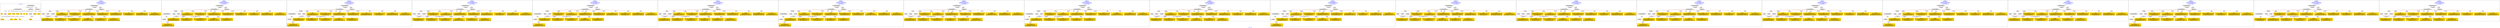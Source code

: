 digraph n0 {
fontcolor="blue"
remincross="true"
label="s07-s-13.json"
subgraph cluster_0 {
label="1-correct model"
n2[style="filled",color="white",fillcolor="lightgray",label="CulturalHeritageObject1"];
n3[shape="plaintext",style="filled",fillcolor="gold",label="dates"];
n4[style="filled",color="white",fillcolor="lightgray",label="Person1"];
n5[shape="plaintext",style="filled",fillcolor="gold",label="dimension"];
n6[shape="plaintext",style="filled",fillcolor="gold",label="technique"];
n7[shape="plaintext",style="filled",fillcolor="gold",label="credit_line"];
n8[shape="plaintext",style="filled",fillcolor="gold",label="origin"];
n9[shape="plaintext",style="filled",fillcolor="gold",label="title"];
n10[shape="plaintext",style="filled",fillcolor="gold",label="ac_id"];
n11[style="filled",color="white",fillcolor="lightgray",label="Concept1"];
n12[shape="plaintext",style="filled",fillcolor="gold",label="nationality"];
n13[shape="plaintext",style="filled",fillcolor="gold",label="birthDate"];
n14[shape="plaintext",style="filled",fillcolor="gold",label="deathDate"];
n15[shape="plaintext",style="filled",fillcolor="gold",label="name"];
n16[style="filled",color="white",fillcolor="lightgray",label="EuropeanaAggregation1"];
n17[style="filled",color="white",fillcolor="lightgray",label="WebResource1"];
n18[style="filled",color="white",fillcolor="lightgray",label="WebResource2"];
n19[shape="plaintext",style="filled",fillcolor="gold",label="image_url"];
n20[shape="plaintext",style="filled",fillcolor="gold",label="audio_url"];
n21[shape="plaintext",style="filled",fillcolor="gold",label="category"];
}
subgraph cluster_1 {
label="candidate 0\nlink coherence:1.0\nnode coherence:1.0\nconfidence:0.4229911664667708\nmapping score:0.5814732459651141\ncost:18.99963\n-precision:0.74-recall:0.74"
n23[style="filled",color="white",fillcolor="lightgray",label="CulturalHeritageObject1"];
n24[style="filled",color="white",fillcolor="lightgray",label="Person1"];
n25[style="filled",color="white",fillcolor="lightgray",label="Concept1"];
n26[style="filled",color="white",fillcolor="lightgray",label="Document1"];
n27[style="filled",color="white",fillcolor="lightgray",label="EuropeanaAggregation1"];
n28[style="filled",color="white",fillcolor="lightgray",label="WebResource1"];
n29[shape="plaintext",style="filled",fillcolor="gold",label="audio_url\n[WebResource,classLink,0.703]\n[Document,classLink,0.269]\n[CulturalHeritageObject,description,0.018]\n[CulturalHeritageObject,provenance,0.009]"];
n30[shape="plaintext",style="filled",fillcolor="gold",label="origin\n[Place,label,0.319]\n[CulturalHeritageObject,description,0.304]\n[CulturalHeritageObject,title,0.197]\n[Person,biographicalInformation,0.18]"];
n31[shape="plaintext",style="filled",fillcolor="gold",label="title\n[CulturalHeritageObject,description,0.416]\n[CulturalHeritageObject,title,0.313]\n[Person,biographicalInformation,0.18]\n[Concept,prefLabel,0.092]"];
n32[shape="plaintext",style="filled",fillcolor="gold",label="dimension\n[CulturalHeritageObject,extent,0.675]\n[CulturalHeritageObject,accessionNumber,0.129]\n[CulturalHeritageObject,description,0.116]\n[CulturalHeritageObject,provenance,0.08]"];
n33[shape="plaintext",style="filled",fillcolor="gold",label="name\n[Person,nameOfThePerson,0.315]\n[CulturalHeritageObject,description,0.286]\n[Person,biographicalInformation,0.212]\n[CulturalHeritageObject,provenance,0.187]"];
n34[shape="plaintext",style="filled",fillcolor="gold",label="ac_id\n[CulturalHeritageObject,description,0.418]\n[CulturalHeritageObject,provenance,0.271]\n[Person,nameOfThePerson,0.156]\n[CulturalHeritageObject,title,0.154]"];
n35[shape="plaintext",style="filled",fillcolor="gold",label="category\n[Person,biographicalInformation,0.281]\n[CulturalHeritageObject,description,0.272]\n[Concept,prefLabel,0.227]\n[CulturalHeritageObject,provenance,0.22]"];
n36[shape="plaintext",style="filled",fillcolor="gold",label="deathDate\n[CulturalHeritageObject,description,0.341]\n[CulturalHeritageObject,provenance,0.229]\n[Person,dateOfDeath,0.215]\n[Person,biographicalInformation,0.215]"];
n37[shape="plaintext",style="filled",fillcolor="gold",label="credit_line\n[CulturalHeritageObject,provenance,0.553]\n[CulturalHeritageObject,description,0.186]\n[CulturalHeritageObject,title,0.155]\n[Person,biographicalInformation,0.106]"];
n38[shape="plaintext",style="filled",fillcolor="gold",label="dates\n[CulturalHeritageObject,created,0.349]\n[Person,dateOfDeath,0.272]\n[CulturalHeritageObject,description,0.215]\n[Person,dateOfBirth,0.164]"];
n39[shape="plaintext",style="filled",fillcolor="gold",label="nationality\n[Person,countryAssociatedWithThePerson,0.71]\n[CulturalHeritageObject,provenance,0.142]\n[Concept,prefLabel,0.079]\n[CulturalHeritageObject,title,0.069]"];
n40[shape="plaintext",style="filled",fillcolor="gold",label="birthDate\n[Person,dateOfDeath,0.327]\n[Person,dateOfBirth,0.314]\n[CulturalHeritageObject,created,0.194]\n[CulturalHeritageObject,provenance,0.166]"];
n41[shape="plaintext",style="filled",fillcolor="gold",label="image_url\n[WebResource,classLink,0.706]\n[Document,classLink,0.182]\n[CulturalHeritageObject,description,0.078]\n[Person,biographicalInformation,0.034]"];
n42[shape="plaintext",style="filled",fillcolor="gold",label="technique\n[CulturalHeritageObject,medium,0.701]\n[CulturalHeritageObject,description,0.185]\n[Person,biographicalInformation,0.064]\n[CulturalHeritageObject,provenance,0.049]"];
}
subgraph cluster_2 {
label="candidate 1\nlink coherence:1.0\nnode coherence:1.0\nconfidence:0.4229911664667708\nmapping score:0.5814732459651141\ncost:19.99964\n-precision:0.7-recall:0.74"
n44[style="filled",color="white",fillcolor="lightgray",label="CulturalHeritageObject1"];
n45[style="filled",color="white",fillcolor="lightgray",label="CulturalHeritageObject2"];
n46[style="filled",color="white",fillcolor="lightgray",label="Person1"];
n47[style="filled",color="white",fillcolor="lightgray",label="Concept1"];
n48[style="filled",color="white",fillcolor="lightgray",label="Document2"];
n49[style="filled",color="white",fillcolor="lightgray",label="EuropeanaAggregation1"];
n50[style="filled",color="white",fillcolor="lightgray",label="WebResource1"];
n51[shape="plaintext",style="filled",fillcolor="gold",label="origin\n[Place,label,0.319]\n[CulturalHeritageObject,description,0.304]\n[CulturalHeritageObject,title,0.197]\n[Person,biographicalInformation,0.18]"];
n52[shape="plaintext",style="filled",fillcolor="gold",label="audio_url\n[WebResource,classLink,0.703]\n[Document,classLink,0.269]\n[CulturalHeritageObject,description,0.018]\n[CulturalHeritageObject,provenance,0.009]"];
n53[shape="plaintext",style="filled",fillcolor="gold",label="title\n[CulturalHeritageObject,description,0.416]\n[CulturalHeritageObject,title,0.313]\n[Person,biographicalInformation,0.18]\n[Concept,prefLabel,0.092]"];
n54[shape="plaintext",style="filled",fillcolor="gold",label="dimension\n[CulturalHeritageObject,extent,0.675]\n[CulturalHeritageObject,accessionNumber,0.129]\n[CulturalHeritageObject,description,0.116]\n[CulturalHeritageObject,provenance,0.08]"];
n55[shape="plaintext",style="filled",fillcolor="gold",label="name\n[Person,nameOfThePerson,0.315]\n[CulturalHeritageObject,description,0.286]\n[Person,biographicalInformation,0.212]\n[CulturalHeritageObject,provenance,0.187]"];
n56[shape="plaintext",style="filled",fillcolor="gold",label="ac_id\n[CulturalHeritageObject,description,0.418]\n[CulturalHeritageObject,provenance,0.271]\n[Person,nameOfThePerson,0.156]\n[CulturalHeritageObject,title,0.154]"];
n57[shape="plaintext",style="filled",fillcolor="gold",label="category\n[Person,biographicalInformation,0.281]\n[CulturalHeritageObject,description,0.272]\n[Concept,prefLabel,0.227]\n[CulturalHeritageObject,provenance,0.22]"];
n58[shape="plaintext",style="filled",fillcolor="gold",label="deathDate\n[CulturalHeritageObject,description,0.341]\n[CulturalHeritageObject,provenance,0.229]\n[Person,dateOfDeath,0.215]\n[Person,biographicalInformation,0.215]"];
n59[shape="plaintext",style="filled",fillcolor="gold",label="credit_line\n[CulturalHeritageObject,provenance,0.553]\n[CulturalHeritageObject,description,0.186]\n[CulturalHeritageObject,title,0.155]\n[Person,biographicalInformation,0.106]"];
n60[shape="plaintext",style="filled",fillcolor="gold",label="dates\n[CulturalHeritageObject,created,0.349]\n[Person,dateOfDeath,0.272]\n[CulturalHeritageObject,description,0.215]\n[Person,dateOfBirth,0.164]"];
n61[shape="plaintext",style="filled",fillcolor="gold",label="nationality\n[Person,countryAssociatedWithThePerson,0.71]\n[CulturalHeritageObject,provenance,0.142]\n[Concept,prefLabel,0.079]\n[CulturalHeritageObject,title,0.069]"];
n62[shape="plaintext",style="filled",fillcolor="gold",label="birthDate\n[Person,dateOfDeath,0.327]\n[Person,dateOfBirth,0.314]\n[CulturalHeritageObject,created,0.194]\n[CulturalHeritageObject,provenance,0.166]"];
n63[shape="plaintext",style="filled",fillcolor="gold",label="image_url\n[WebResource,classLink,0.706]\n[Document,classLink,0.182]\n[CulturalHeritageObject,description,0.078]\n[Person,biographicalInformation,0.034]"];
n64[shape="plaintext",style="filled",fillcolor="gold",label="technique\n[CulturalHeritageObject,medium,0.701]\n[CulturalHeritageObject,description,0.185]\n[Person,biographicalInformation,0.064]\n[CulturalHeritageObject,provenance,0.049]"];
}
subgraph cluster_3 {
label="candidate 10\nlink coherence:1.0\nnode coherence:1.0\nconfidence:0.405603491588228\nmapping score:0.5756773543389332\ncost:19.99964\n-precision:0.65-recall:0.68"
n66[style="filled",color="white",fillcolor="lightgray",label="CulturalHeritageObject1"];
n67[style="filled",color="white",fillcolor="lightgray",label="CulturalHeritageObject2"];
n68[style="filled",color="white",fillcolor="lightgray",label="Person1"];
n69[style="filled",color="white",fillcolor="lightgray",label="Concept1"];
n70[style="filled",color="white",fillcolor="lightgray",label="Document2"];
n71[style="filled",color="white",fillcolor="lightgray",label="EuropeanaAggregation1"];
n72[style="filled",color="white",fillcolor="lightgray",label="WebResource1"];
n73[shape="plaintext",style="filled",fillcolor="gold",label="origin\n[Place,label,0.319]\n[CulturalHeritageObject,description,0.304]\n[CulturalHeritageObject,title,0.197]\n[Person,biographicalInformation,0.18]"];
n74[shape="plaintext",style="filled",fillcolor="gold",label="audio_url\n[WebResource,classLink,0.703]\n[Document,classLink,0.269]\n[CulturalHeritageObject,description,0.018]\n[CulturalHeritageObject,provenance,0.009]"];
n75[shape="plaintext",style="filled",fillcolor="gold",label="title\n[CulturalHeritageObject,description,0.416]\n[CulturalHeritageObject,title,0.313]\n[Person,biographicalInformation,0.18]\n[Concept,prefLabel,0.092]"];
n76[shape="plaintext",style="filled",fillcolor="gold",label="dimension\n[CulturalHeritageObject,extent,0.675]\n[CulturalHeritageObject,accessionNumber,0.129]\n[CulturalHeritageObject,description,0.116]\n[CulturalHeritageObject,provenance,0.08]"];
n77[shape="plaintext",style="filled",fillcolor="gold",label="ac_id\n[CulturalHeritageObject,description,0.418]\n[CulturalHeritageObject,provenance,0.271]\n[Person,nameOfThePerson,0.156]\n[CulturalHeritageObject,title,0.154]"];
n78[shape="plaintext",style="filled",fillcolor="gold",label="credit_line\n[CulturalHeritageObject,provenance,0.553]\n[CulturalHeritageObject,description,0.186]\n[CulturalHeritageObject,title,0.155]\n[Person,biographicalInformation,0.106]"];
n79[shape="plaintext",style="filled",fillcolor="gold",label="category\n[Person,biographicalInformation,0.281]\n[CulturalHeritageObject,description,0.272]\n[Concept,prefLabel,0.227]\n[CulturalHeritageObject,provenance,0.22]"];
n80[shape="plaintext",style="filled",fillcolor="gold",label="deathDate\n[CulturalHeritageObject,description,0.341]\n[CulturalHeritageObject,provenance,0.229]\n[Person,dateOfDeath,0.215]\n[Person,biographicalInformation,0.215]"];
n81[shape="plaintext",style="filled",fillcolor="gold",label="name\n[Person,nameOfThePerson,0.315]\n[CulturalHeritageObject,description,0.286]\n[Person,biographicalInformation,0.212]\n[CulturalHeritageObject,provenance,0.187]"];
n82[shape="plaintext",style="filled",fillcolor="gold",label="dates\n[CulturalHeritageObject,created,0.349]\n[Person,dateOfDeath,0.272]\n[CulturalHeritageObject,description,0.215]\n[Person,dateOfBirth,0.164]"];
n83[shape="plaintext",style="filled",fillcolor="gold",label="nationality\n[Person,countryAssociatedWithThePerson,0.71]\n[CulturalHeritageObject,provenance,0.142]\n[Concept,prefLabel,0.079]\n[CulturalHeritageObject,title,0.069]"];
n84[shape="plaintext",style="filled",fillcolor="gold",label="birthDate\n[Person,dateOfDeath,0.327]\n[Person,dateOfBirth,0.314]\n[CulturalHeritageObject,created,0.194]\n[CulturalHeritageObject,provenance,0.166]"];
n85[shape="plaintext",style="filled",fillcolor="gold",label="image_url\n[WebResource,classLink,0.706]\n[Document,classLink,0.182]\n[CulturalHeritageObject,description,0.078]\n[Person,biographicalInformation,0.034]"];
n86[shape="plaintext",style="filled",fillcolor="gold",label="technique\n[CulturalHeritageObject,medium,0.701]\n[CulturalHeritageObject,description,0.185]\n[Person,biographicalInformation,0.064]\n[CulturalHeritageObject,provenance,0.049]"];
}
subgraph cluster_4 {
label="candidate 11\nlink coherence:1.0\nnode coherence:1.0\nconfidence:0.40539459189304156\nmapping score:0.5756077211072043\ncost:18.99963\n-precision:0.63-recall:0.63"
n88[style="filled",color="white",fillcolor="lightgray",label="CulturalHeritageObject1"];
n89[style="filled",color="white",fillcolor="lightgray",label="Person1"];
n90[style="filled",color="white",fillcolor="lightgray",label="Concept1"];
n91[style="filled",color="white",fillcolor="lightgray",label="Document1"];
n92[style="filled",color="white",fillcolor="lightgray",label="EuropeanaAggregation1"];
n93[style="filled",color="white",fillcolor="lightgray",label="WebResource1"];
n94[shape="plaintext",style="filled",fillcolor="gold",label="audio_url\n[WebResource,classLink,0.703]\n[Document,classLink,0.269]\n[CulturalHeritageObject,description,0.018]\n[CulturalHeritageObject,provenance,0.009]"];
n95[shape="plaintext",style="filled",fillcolor="gold",label="title\n[CulturalHeritageObject,description,0.416]\n[CulturalHeritageObject,title,0.313]\n[Person,biographicalInformation,0.18]\n[Concept,prefLabel,0.092]"];
n96[shape="plaintext",style="filled",fillcolor="gold",label="origin\n[Place,label,0.319]\n[CulturalHeritageObject,description,0.304]\n[CulturalHeritageObject,title,0.197]\n[Person,biographicalInformation,0.18]"];
n97[shape="plaintext",style="filled",fillcolor="gold",label="dimension\n[CulturalHeritageObject,extent,0.675]\n[CulturalHeritageObject,accessionNumber,0.129]\n[CulturalHeritageObject,description,0.116]\n[CulturalHeritageObject,provenance,0.08]"];
n98[shape="plaintext",style="filled",fillcolor="gold",label="ac_id\n[CulturalHeritageObject,description,0.418]\n[CulturalHeritageObject,provenance,0.271]\n[Person,nameOfThePerson,0.156]\n[CulturalHeritageObject,title,0.154]"];
n99[shape="plaintext",style="filled",fillcolor="gold",label="credit_line\n[CulturalHeritageObject,provenance,0.553]\n[CulturalHeritageObject,description,0.186]\n[CulturalHeritageObject,title,0.155]\n[Person,biographicalInformation,0.106]"];
n100[shape="plaintext",style="filled",fillcolor="gold",label="category\n[Person,biographicalInformation,0.281]\n[CulturalHeritageObject,description,0.272]\n[Concept,prefLabel,0.227]\n[CulturalHeritageObject,provenance,0.22]"];
n101[shape="plaintext",style="filled",fillcolor="gold",label="deathDate\n[CulturalHeritageObject,description,0.341]\n[CulturalHeritageObject,provenance,0.229]\n[Person,dateOfDeath,0.215]\n[Person,biographicalInformation,0.215]"];
n102[shape="plaintext",style="filled",fillcolor="gold",label="name\n[Person,nameOfThePerson,0.315]\n[CulturalHeritageObject,description,0.286]\n[Person,biographicalInformation,0.212]\n[CulturalHeritageObject,provenance,0.187]"];
n103[shape="plaintext",style="filled",fillcolor="gold",label="dates\n[CulturalHeritageObject,created,0.349]\n[Person,dateOfDeath,0.272]\n[CulturalHeritageObject,description,0.215]\n[Person,dateOfBirth,0.164]"];
n104[shape="plaintext",style="filled",fillcolor="gold",label="nationality\n[Person,countryAssociatedWithThePerson,0.71]\n[CulturalHeritageObject,provenance,0.142]\n[Concept,prefLabel,0.079]\n[CulturalHeritageObject,title,0.069]"];
n105[shape="plaintext",style="filled",fillcolor="gold",label="birthDate\n[Person,dateOfDeath,0.327]\n[Person,dateOfBirth,0.314]\n[CulturalHeritageObject,created,0.194]\n[CulturalHeritageObject,provenance,0.166]"];
n106[shape="plaintext",style="filled",fillcolor="gold",label="image_url\n[WebResource,classLink,0.706]\n[Document,classLink,0.182]\n[CulturalHeritageObject,description,0.078]\n[Person,biographicalInformation,0.034]"];
n107[shape="plaintext",style="filled",fillcolor="gold",label="technique\n[CulturalHeritageObject,medium,0.701]\n[CulturalHeritageObject,description,0.185]\n[Person,biographicalInformation,0.064]\n[CulturalHeritageObject,provenance,0.049]"];
}
subgraph cluster_5 {
label="candidate 12\nlink coherence:1.0\nnode coherence:1.0\nconfidence:0.40539459189304156\nmapping score:0.5756077211072043\ncost:19.99964\n-precision:0.6-recall:0.63"
n109[style="filled",color="white",fillcolor="lightgray",label="CulturalHeritageObject1"];
n110[style="filled",color="white",fillcolor="lightgray",label="CulturalHeritageObject2"];
n111[style="filled",color="white",fillcolor="lightgray",label="Person1"];
n112[style="filled",color="white",fillcolor="lightgray",label="Concept1"];
n113[style="filled",color="white",fillcolor="lightgray",label="Document2"];
n114[style="filled",color="white",fillcolor="lightgray",label="EuropeanaAggregation1"];
n115[style="filled",color="white",fillcolor="lightgray",label="WebResource1"];
n116[shape="plaintext",style="filled",fillcolor="gold",label="title\n[CulturalHeritageObject,description,0.416]\n[CulturalHeritageObject,title,0.313]\n[Person,biographicalInformation,0.18]\n[Concept,prefLabel,0.092]"];
n117[shape="plaintext",style="filled",fillcolor="gold",label="audio_url\n[WebResource,classLink,0.703]\n[Document,classLink,0.269]\n[CulturalHeritageObject,description,0.018]\n[CulturalHeritageObject,provenance,0.009]"];
n118[shape="plaintext",style="filled",fillcolor="gold",label="origin\n[Place,label,0.319]\n[CulturalHeritageObject,description,0.304]\n[CulturalHeritageObject,title,0.197]\n[Person,biographicalInformation,0.18]"];
n119[shape="plaintext",style="filled",fillcolor="gold",label="dimension\n[CulturalHeritageObject,extent,0.675]\n[CulturalHeritageObject,accessionNumber,0.129]\n[CulturalHeritageObject,description,0.116]\n[CulturalHeritageObject,provenance,0.08]"];
n120[shape="plaintext",style="filled",fillcolor="gold",label="ac_id\n[CulturalHeritageObject,description,0.418]\n[CulturalHeritageObject,provenance,0.271]\n[Person,nameOfThePerson,0.156]\n[CulturalHeritageObject,title,0.154]"];
n121[shape="plaintext",style="filled",fillcolor="gold",label="credit_line\n[CulturalHeritageObject,provenance,0.553]\n[CulturalHeritageObject,description,0.186]\n[CulturalHeritageObject,title,0.155]\n[Person,biographicalInformation,0.106]"];
n122[shape="plaintext",style="filled",fillcolor="gold",label="category\n[Person,biographicalInformation,0.281]\n[CulturalHeritageObject,description,0.272]\n[Concept,prefLabel,0.227]\n[CulturalHeritageObject,provenance,0.22]"];
n123[shape="plaintext",style="filled",fillcolor="gold",label="deathDate\n[CulturalHeritageObject,description,0.341]\n[CulturalHeritageObject,provenance,0.229]\n[Person,dateOfDeath,0.215]\n[Person,biographicalInformation,0.215]"];
n124[shape="plaintext",style="filled",fillcolor="gold",label="name\n[Person,nameOfThePerson,0.315]\n[CulturalHeritageObject,description,0.286]\n[Person,biographicalInformation,0.212]\n[CulturalHeritageObject,provenance,0.187]"];
n125[shape="plaintext",style="filled",fillcolor="gold",label="dates\n[CulturalHeritageObject,created,0.349]\n[Person,dateOfDeath,0.272]\n[CulturalHeritageObject,description,0.215]\n[Person,dateOfBirth,0.164]"];
n126[shape="plaintext",style="filled",fillcolor="gold",label="nationality\n[Person,countryAssociatedWithThePerson,0.71]\n[CulturalHeritageObject,provenance,0.142]\n[Concept,prefLabel,0.079]\n[CulturalHeritageObject,title,0.069]"];
n127[shape="plaintext",style="filled",fillcolor="gold",label="birthDate\n[Person,dateOfDeath,0.327]\n[Person,dateOfBirth,0.314]\n[CulturalHeritageObject,created,0.194]\n[CulturalHeritageObject,provenance,0.166]"];
n128[shape="plaintext",style="filled",fillcolor="gold",label="image_url\n[WebResource,classLink,0.706]\n[Document,classLink,0.182]\n[CulturalHeritageObject,description,0.078]\n[Person,biographicalInformation,0.034]"];
n129[shape="plaintext",style="filled",fillcolor="gold",label="technique\n[CulturalHeritageObject,medium,0.701]\n[CulturalHeritageObject,description,0.185]\n[Person,biographicalInformation,0.064]\n[CulturalHeritageObject,provenance,0.049]"];
}
subgraph cluster_6 {
label="candidate 13\nlink coherence:1.0\nnode coherence:1.0\nconfidence:0.40119997219806136\nmapping score:0.5742095145422109\ncost:18.99963\n-precision:0.63-recall:0.63"
n131[style="filled",color="white",fillcolor="lightgray",label="CulturalHeritageObject1"];
n132[style="filled",color="white",fillcolor="lightgray",label="Person1"];
n133[style="filled",color="white",fillcolor="lightgray",label="Concept1"];
n134[style="filled",color="white",fillcolor="lightgray",label="Document1"];
n135[style="filled",color="white",fillcolor="lightgray",label="EuropeanaAggregation1"];
n136[style="filled",color="white",fillcolor="lightgray",label="WebResource1"];
n137[shape="plaintext",style="filled",fillcolor="gold",label="audio_url\n[WebResource,classLink,0.703]\n[Document,classLink,0.269]\n[CulturalHeritageObject,description,0.018]\n[CulturalHeritageObject,provenance,0.009]"];
n138[shape="plaintext",style="filled",fillcolor="gold",label="origin\n[Place,label,0.319]\n[CulturalHeritageObject,description,0.304]\n[CulturalHeritageObject,title,0.197]\n[Person,biographicalInformation,0.18]"];
n139[shape="plaintext",style="filled",fillcolor="gold",label="title\n[CulturalHeritageObject,description,0.416]\n[CulturalHeritageObject,title,0.313]\n[Person,biographicalInformation,0.18]\n[Concept,prefLabel,0.092]"];
n140[shape="plaintext",style="filled",fillcolor="gold",label="dimension\n[CulturalHeritageObject,extent,0.675]\n[CulturalHeritageObject,accessionNumber,0.129]\n[CulturalHeritageObject,description,0.116]\n[CulturalHeritageObject,provenance,0.08]"];
n141[shape="plaintext",style="filled",fillcolor="gold",label="name\n[Person,nameOfThePerson,0.315]\n[CulturalHeritageObject,description,0.286]\n[Person,biographicalInformation,0.212]\n[CulturalHeritageObject,provenance,0.187]"];
n142[shape="plaintext",style="filled",fillcolor="gold",label="ac_id\n[CulturalHeritageObject,description,0.418]\n[CulturalHeritageObject,provenance,0.271]\n[Person,nameOfThePerson,0.156]\n[CulturalHeritageObject,title,0.154]"];
n143[shape="plaintext",style="filled",fillcolor="gold",label="category\n[Person,biographicalInformation,0.281]\n[CulturalHeritageObject,description,0.272]\n[Concept,prefLabel,0.227]\n[CulturalHeritageObject,provenance,0.22]"];
n144[shape="plaintext",style="filled",fillcolor="gold",label="deathDate\n[CulturalHeritageObject,description,0.341]\n[CulturalHeritageObject,provenance,0.229]\n[Person,dateOfDeath,0.215]\n[Person,biographicalInformation,0.215]"];
n145[shape="plaintext",style="filled",fillcolor="gold",label="credit_line\n[CulturalHeritageObject,provenance,0.553]\n[CulturalHeritageObject,description,0.186]\n[CulturalHeritageObject,title,0.155]\n[Person,biographicalInformation,0.106]"];
n146[shape="plaintext",style="filled",fillcolor="gold",label="birthDate\n[Person,dateOfDeath,0.327]\n[Person,dateOfBirth,0.314]\n[CulturalHeritageObject,created,0.194]\n[CulturalHeritageObject,provenance,0.166]"];
n147[shape="plaintext",style="filled",fillcolor="gold",label="nationality\n[Person,countryAssociatedWithThePerson,0.71]\n[CulturalHeritageObject,provenance,0.142]\n[Concept,prefLabel,0.079]\n[CulturalHeritageObject,title,0.069]"];
n148[shape="plaintext",style="filled",fillcolor="gold",label="dates\n[CulturalHeritageObject,created,0.349]\n[Person,dateOfDeath,0.272]\n[CulturalHeritageObject,description,0.215]\n[Person,dateOfBirth,0.164]"];
n149[shape="plaintext",style="filled",fillcolor="gold",label="image_url\n[WebResource,classLink,0.706]\n[Document,classLink,0.182]\n[CulturalHeritageObject,description,0.078]\n[Person,biographicalInformation,0.034]"];
n150[shape="plaintext",style="filled",fillcolor="gold",label="technique\n[CulturalHeritageObject,medium,0.701]\n[CulturalHeritageObject,description,0.185]\n[Person,biographicalInformation,0.064]\n[CulturalHeritageObject,provenance,0.049]"];
}
subgraph cluster_7 {
label="candidate 14\nlink coherence:1.0\nnode coherence:1.0\nconfidence:0.40119997219806136\nmapping score:0.5742095145422109\ncost:19.99964\n-precision:0.6-recall:0.63"
n152[style="filled",color="white",fillcolor="lightgray",label="CulturalHeritageObject1"];
n153[style="filled",color="white",fillcolor="lightgray",label="CulturalHeritageObject2"];
n154[style="filled",color="white",fillcolor="lightgray",label="Person1"];
n155[style="filled",color="white",fillcolor="lightgray",label="Concept1"];
n156[style="filled",color="white",fillcolor="lightgray",label="Document2"];
n157[style="filled",color="white",fillcolor="lightgray",label="EuropeanaAggregation1"];
n158[style="filled",color="white",fillcolor="lightgray",label="WebResource1"];
n159[shape="plaintext",style="filled",fillcolor="gold",label="origin\n[Place,label,0.319]\n[CulturalHeritageObject,description,0.304]\n[CulturalHeritageObject,title,0.197]\n[Person,biographicalInformation,0.18]"];
n160[shape="plaintext",style="filled",fillcolor="gold",label="audio_url\n[WebResource,classLink,0.703]\n[Document,classLink,0.269]\n[CulturalHeritageObject,description,0.018]\n[CulturalHeritageObject,provenance,0.009]"];
n161[shape="plaintext",style="filled",fillcolor="gold",label="title\n[CulturalHeritageObject,description,0.416]\n[CulturalHeritageObject,title,0.313]\n[Person,biographicalInformation,0.18]\n[Concept,prefLabel,0.092]"];
n162[shape="plaintext",style="filled",fillcolor="gold",label="dimension\n[CulturalHeritageObject,extent,0.675]\n[CulturalHeritageObject,accessionNumber,0.129]\n[CulturalHeritageObject,description,0.116]\n[CulturalHeritageObject,provenance,0.08]"];
n163[shape="plaintext",style="filled",fillcolor="gold",label="name\n[Person,nameOfThePerson,0.315]\n[CulturalHeritageObject,description,0.286]\n[Person,biographicalInformation,0.212]\n[CulturalHeritageObject,provenance,0.187]"];
n164[shape="plaintext",style="filled",fillcolor="gold",label="ac_id\n[CulturalHeritageObject,description,0.418]\n[CulturalHeritageObject,provenance,0.271]\n[Person,nameOfThePerson,0.156]\n[CulturalHeritageObject,title,0.154]"];
n165[shape="plaintext",style="filled",fillcolor="gold",label="category\n[Person,biographicalInformation,0.281]\n[CulturalHeritageObject,description,0.272]\n[Concept,prefLabel,0.227]\n[CulturalHeritageObject,provenance,0.22]"];
n166[shape="plaintext",style="filled",fillcolor="gold",label="deathDate\n[CulturalHeritageObject,description,0.341]\n[CulturalHeritageObject,provenance,0.229]\n[Person,dateOfDeath,0.215]\n[Person,biographicalInformation,0.215]"];
n167[shape="plaintext",style="filled",fillcolor="gold",label="credit_line\n[CulturalHeritageObject,provenance,0.553]\n[CulturalHeritageObject,description,0.186]\n[CulturalHeritageObject,title,0.155]\n[Person,biographicalInformation,0.106]"];
n168[shape="plaintext",style="filled",fillcolor="gold",label="birthDate\n[Person,dateOfDeath,0.327]\n[Person,dateOfBirth,0.314]\n[CulturalHeritageObject,created,0.194]\n[CulturalHeritageObject,provenance,0.166]"];
n169[shape="plaintext",style="filled",fillcolor="gold",label="nationality\n[Person,countryAssociatedWithThePerson,0.71]\n[CulturalHeritageObject,provenance,0.142]\n[Concept,prefLabel,0.079]\n[CulturalHeritageObject,title,0.069]"];
n170[shape="plaintext",style="filled",fillcolor="gold",label="dates\n[CulturalHeritageObject,created,0.349]\n[Person,dateOfDeath,0.272]\n[CulturalHeritageObject,description,0.215]\n[Person,dateOfBirth,0.164]"];
n171[shape="plaintext",style="filled",fillcolor="gold",label="image_url\n[WebResource,classLink,0.706]\n[Document,classLink,0.182]\n[CulturalHeritageObject,description,0.078]\n[Person,biographicalInformation,0.034]"];
n172[shape="plaintext",style="filled",fillcolor="gold",label="technique\n[CulturalHeritageObject,medium,0.701]\n[CulturalHeritageObject,description,0.185]\n[Person,biographicalInformation,0.064]\n[CulturalHeritageObject,provenance,0.049]"];
}
subgraph cluster_8 {
label="candidate 15\nlink coherence:1.0\nnode coherence:1.0\nconfidence:0.40099107250287497\nmapping score:0.5741398813104821\ncost:18.99963\n-precision:0.58-recall:0.58"
n174[style="filled",color="white",fillcolor="lightgray",label="CulturalHeritageObject1"];
n175[style="filled",color="white",fillcolor="lightgray",label="Person1"];
n176[style="filled",color="white",fillcolor="lightgray",label="Concept1"];
n177[style="filled",color="white",fillcolor="lightgray",label="Document1"];
n178[style="filled",color="white",fillcolor="lightgray",label="EuropeanaAggregation1"];
n179[style="filled",color="white",fillcolor="lightgray",label="WebResource1"];
n180[shape="plaintext",style="filled",fillcolor="gold",label="audio_url\n[WebResource,classLink,0.703]\n[Document,classLink,0.269]\n[CulturalHeritageObject,description,0.018]\n[CulturalHeritageObject,provenance,0.009]"];
n181[shape="plaintext",style="filled",fillcolor="gold",label="title\n[CulturalHeritageObject,description,0.416]\n[CulturalHeritageObject,title,0.313]\n[Person,biographicalInformation,0.18]\n[Concept,prefLabel,0.092]"];
n182[shape="plaintext",style="filled",fillcolor="gold",label="origin\n[Place,label,0.319]\n[CulturalHeritageObject,description,0.304]\n[CulturalHeritageObject,title,0.197]\n[Person,biographicalInformation,0.18]"];
n183[shape="plaintext",style="filled",fillcolor="gold",label="dimension\n[CulturalHeritageObject,extent,0.675]\n[CulturalHeritageObject,accessionNumber,0.129]\n[CulturalHeritageObject,description,0.116]\n[CulturalHeritageObject,provenance,0.08]"];
n184[shape="plaintext",style="filled",fillcolor="gold",label="name\n[Person,nameOfThePerson,0.315]\n[CulturalHeritageObject,description,0.286]\n[Person,biographicalInformation,0.212]\n[CulturalHeritageObject,provenance,0.187]"];
n185[shape="plaintext",style="filled",fillcolor="gold",label="ac_id\n[CulturalHeritageObject,description,0.418]\n[CulturalHeritageObject,provenance,0.271]\n[Person,nameOfThePerson,0.156]\n[CulturalHeritageObject,title,0.154]"];
n186[shape="plaintext",style="filled",fillcolor="gold",label="category\n[Person,biographicalInformation,0.281]\n[CulturalHeritageObject,description,0.272]\n[Concept,prefLabel,0.227]\n[CulturalHeritageObject,provenance,0.22]"];
n187[shape="plaintext",style="filled",fillcolor="gold",label="deathDate\n[CulturalHeritageObject,description,0.341]\n[CulturalHeritageObject,provenance,0.229]\n[Person,dateOfDeath,0.215]\n[Person,biographicalInformation,0.215]"];
n188[shape="plaintext",style="filled",fillcolor="gold",label="credit_line\n[CulturalHeritageObject,provenance,0.553]\n[CulturalHeritageObject,description,0.186]\n[CulturalHeritageObject,title,0.155]\n[Person,biographicalInformation,0.106]"];
n189[shape="plaintext",style="filled",fillcolor="gold",label="birthDate\n[Person,dateOfDeath,0.327]\n[Person,dateOfBirth,0.314]\n[CulturalHeritageObject,created,0.194]\n[CulturalHeritageObject,provenance,0.166]"];
n190[shape="plaintext",style="filled",fillcolor="gold",label="nationality\n[Person,countryAssociatedWithThePerson,0.71]\n[CulturalHeritageObject,provenance,0.142]\n[Concept,prefLabel,0.079]\n[CulturalHeritageObject,title,0.069]"];
n191[shape="plaintext",style="filled",fillcolor="gold",label="dates\n[CulturalHeritageObject,created,0.349]\n[Person,dateOfDeath,0.272]\n[CulturalHeritageObject,description,0.215]\n[Person,dateOfBirth,0.164]"];
n192[shape="plaintext",style="filled",fillcolor="gold",label="image_url\n[WebResource,classLink,0.706]\n[Document,classLink,0.182]\n[CulturalHeritageObject,description,0.078]\n[Person,biographicalInformation,0.034]"];
n193[shape="plaintext",style="filled",fillcolor="gold",label="technique\n[CulturalHeritageObject,medium,0.701]\n[CulturalHeritageObject,description,0.185]\n[Person,biographicalInformation,0.064]\n[CulturalHeritageObject,provenance,0.049]"];
}
subgraph cluster_9 {
label="candidate 16\nlink coherence:1.0\nnode coherence:1.0\nconfidence:0.40099107250287497\nmapping score:0.5741398813104821\ncost:19.99964\n-precision:0.55-recall:0.58"
n195[style="filled",color="white",fillcolor="lightgray",label="CulturalHeritageObject1"];
n196[style="filled",color="white",fillcolor="lightgray",label="CulturalHeritageObject2"];
n197[style="filled",color="white",fillcolor="lightgray",label="Person1"];
n198[style="filled",color="white",fillcolor="lightgray",label="Concept1"];
n199[style="filled",color="white",fillcolor="lightgray",label="Document2"];
n200[style="filled",color="white",fillcolor="lightgray",label="EuropeanaAggregation1"];
n201[style="filled",color="white",fillcolor="lightgray",label="WebResource1"];
n202[shape="plaintext",style="filled",fillcolor="gold",label="title\n[CulturalHeritageObject,description,0.416]\n[CulturalHeritageObject,title,0.313]\n[Person,biographicalInformation,0.18]\n[Concept,prefLabel,0.092]"];
n203[shape="plaintext",style="filled",fillcolor="gold",label="audio_url\n[WebResource,classLink,0.703]\n[Document,classLink,0.269]\n[CulturalHeritageObject,description,0.018]\n[CulturalHeritageObject,provenance,0.009]"];
n204[shape="plaintext",style="filled",fillcolor="gold",label="origin\n[Place,label,0.319]\n[CulturalHeritageObject,description,0.304]\n[CulturalHeritageObject,title,0.197]\n[Person,biographicalInformation,0.18]"];
n205[shape="plaintext",style="filled",fillcolor="gold",label="dimension\n[CulturalHeritageObject,extent,0.675]\n[CulturalHeritageObject,accessionNumber,0.129]\n[CulturalHeritageObject,description,0.116]\n[CulturalHeritageObject,provenance,0.08]"];
n206[shape="plaintext",style="filled",fillcolor="gold",label="name\n[Person,nameOfThePerson,0.315]\n[CulturalHeritageObject,description,0.286]\n[Person,biographicalInformation,0.212]\n[CulturalHeritageObject,provenance,0.187]"];
n207[shape="plaintext",style="filled",fillcolor="gold",label="ac_id\n[CulturalHeritageObject,description,0.418]\n[CulturalHeritageObject,provenance,0.271]\n[Person,nameOfThePerson,0.156]\n[CulturalHeritageObject,title,0.154]"];
n208[shape="plaintext",style="filled",fillcolor="gold",label="category\n[Person,biographicalInformation,0.281]\n[CulturalHeritageObject,description,0.272]\n[Concept,prefLabel,0.227]\n[CulturalHeritageObject,provenance,0.22]"];
n209[shape="plaintext",style="filled",fillcolor="gold",label="deathDate\n[CulturalHeritageObject,description,0.341]\n[CulturalHeritageObject,provenance,0.229]\n[Person,dateOfDeath,0.215]\n[Person,biographicalInformation,0.215]"];
n210[shape="plaintext",style="filled",fillcolor="gold",label="credit_line\n[CulturalHeritageObject,provenance,0.553]\n[CulturalHeritageObject,description,0.186]\n[CulturalHeritageObject,title,0.155]\n[Person,biographicalInformation,0.106]"];
n211[shape="plaintext",style="filled",fillcolor="gold",label="birthDate\n[Person,dateOfDeath,0.327]\n[Person,dateOfBirth,0.314]\n[CulturalHeritageObject,created,0.194]\n[CulturalHeritageObject,provenance,0.166]"];
n212[shape="plaintext",style="filled",fillcolor="gold",label="nationality\n[Person,countryAssociatedWithThePerson,0.71]\n[CulturalHeritageObject,provenance,0.142]\n[Concept,prefLabel,0.079]\n[CulturalHeritageObject,title,0.069]"];
n213[shape="plaintext",style="filled",fillcolor="gold",label="dates\n[CulturalHeritageObject,created,0.349]\n[Person,dateOfDeath,0.272]\n[CulturalHeritageObject,description,0.215]\n[Person,dateOfBirth,0.164]"];
n214[shape="plaintext",style="filled",fillcolor="gold",label="image_url\n[WebResource,classLink,0.706]\n[Document,classLink,0.182]\n[CulturalHeritageObject,description,0.078]\n[Person,biographicalInformation,0.034]"];
n215[shape="plaintext",style="filled",fillcolor="gold",label="technique\n[CulturalHeritageObject,medium,0.701]\n[CulturalHeritageObject,description,0.185]\n[Person,biographicalInformation,0.064]\n[CulturalHeritageObject,provenance,0.049]"];
}
subgraph cluster_10 {
label="candidate 17\nlink coherence:1.0\nnode coherence:1.0\nconfidence:0.3991519042602171\nmapping score:0.5735268252295962\ncost:18.99963\n-precision:0.63-recall:0.63"
n217[style="filled",color="white",fillcolor="lightgray",label="CulturalHeritageObject1"];
n218[style="filled",color="white",fillcolor="lightgray",label="Person1"];
n219[style="filled",color="white",fillcolor="lightgray",label="Concept1"];
n220[style="filled",color="white",fillcolor="lightgray",label="Document1"];
n221[style="filled",color="white",fillcolor="lightgray",label="EuropeanaAggregation1"];
n222[style="filled",color="white",fillcolor="lightgray",label="WebResource1"];
n223[shape="plaintext",style="filled",fillcolor="gold",label="image_url\n[WebResource,classLink,0.706]\n[Document,classLink,0.182]\n[CulturalHeritageObject,description,0.078]\n[Person,biographicalInformation,0.034]"];
n224[shape="plaintext",style="filled",fillcolor="gold",label="origin\n[Place,label,0.319]\n[CulturalHeritageObject,description,0.304]\n[CulturalHeritageObject,title,0.197]\n[Person,biographicalInformation,0.18]"];
n225[shape="plaintext",style="filled",fillcolor="gold",label="title\n[CulturalHeritageObject,description,0.416]\n[CulturalHeritageObject,title,0.313]\n[Person,biographicalInformation,0.18]\n[Concept,prefLabel,0.092]"];
n226[shape="plaintext",style="filled",fillcolor="gold",label="dimension\n[CulturalHeritageObject,extent,0.675]\n[CulturalHeritageObject,accessionNumber,0.129]\n[CulturalHeritageObject,description,0.116]\n[CulturalHeritageObject,provenance,0.08]"];
n227[shape="plaintext",style="filled",fillcolor="gold",label="ac_id\n[CulturalHeritageObject,description,0.418]\n[CulturalHeritageObject,provenance,0.271]\n[Person,nameOfThePerson,0.156]\n[CulturalHeritageObject,title,0.154]"];
n228[shape="plaintext",style="filled",fillcolor="gold",label="credit_line\n[CulturalHeritageObject,provenance,0.553]\n[CulturalHeritageObject,description,0.186]\n[CulturalHeritageObject,title,0.155]\n[Person,biographicalInformation,0.106]"];
n229[shape="plaintext",style="filled",fillcolor="gold",label="category\n[Person,biographicalInformation,0.281]\n[CulturalHeritageObject,description,0.272]\n[Concept,prefLabel,0.227]\n[CulturalHeritageObject,provenance,0.22]"];
n230[shape="plaintext",style="filled",fillcolor="gold",label="deathDate\n[CulturalHeritageObject,description,0.341]\n[CulturalHeritageObject,provenance,0.229]\n[Person,dateOfDeath,0.215]\n[Person,biographicalInformation,0.215]"];
n231[shape="plaintext",style="filled",fillcolor="gold",label="name\n[Person,nameOfThePerson,0.315]\n[CulturalHeritageObject,description,0.286]\n[Person,biographicalInformation,0.212]\n[CulturalHeritageObject,provenance,0.187]"];
n232[shape="plaintext",style="filled",fillcolor="gold",label="dates\n[CulturalHeritageObject,created,0.349]\n[Person,dateOfDeath,0.272]\n[CulturalHeritageObject,description,0.215]\n[Person,dateOfBirth,0.164]"];
n233[shape="plaintext",style="filled",fillcolor="gold",label="nationality\n[Person,countryAssociatedWithThePerson,0.71]\n[CulturalHeritageObject,provenance,0.142]\n[Concept,prefLabel,0.079]\n[CulturalHeritageObject,title,0.069]"];
n234[shape="plaintext",style="filled",fillcolor="gold",label="birthDate\n[Person,dateOfDeath,0.327]\n[Person,dateOfBirth,0.314]\n[CulturalHeritageObject,created,0.194]\n[CulturalHeritageObject,provenance,0.166]"];
n235[shape="plaintext",style="filled",fillcolor="gold",label="audio_url\n[WebResource,classLink,0.703]\n[Document,classLink,0.269]\n[CulturalHeritageObject,description,0.018]\n[CulturalHeritageObject,provenance,0.009]"];
n236[shape="plaintext",style="filled",fillcolor="gold",label="technique\n[CulturalHeritageObject,medium,0.701]\n[CulturalHeritageObject,description,0.185]\n[Person,biographicalInformation,0.064]\n[CulturalHeritageObject,provenance,0.049]"];
}
subgraph cluster_11 {
label="candidate 18\nlink coherence:1.0\nnode coherence:1.0\nconfidence:0.3991519042602171\nmapping score:0.5735268252295962\ncost:19.99964\n-precision:0.6-recall:0.63"
n238[style="filled",color="white",fillcolor="lightgray",label="CulturalHeritageObject1"];
n239[style="filled",color="white",fillcolor="lightgray",label="CulturalHeritageObject2"];
n240[style="filled",color="white",fillcolor="lightgray",label="Person1"];
n241[style="filled",color="white",fillcolor="lightgray",label="Concept1"];
n242[style="filled",color="white",fillcolor="lightgray",label="Document2"];
n243[style="filled",color="white",fillcolor="lightgray",label="EuropeanaAggregation1"];
n244[style="filled",color="white",fillcolor="lightgray",label="WebResource1"];
n245[shape="plaintext",style="filled",fillcolor="gold",label="origin\n[Place,label,0.319]\n[CulturalHeritageObject,description,0.304]\n[CulturalHeritageObject,title,0.197]\n[Person,biographicalInformation,0.18]"];
n246[shape="plaintext",style="filled",fillcolor="gold",label="image_url\n[WebResource,classLink,0.706]\n[Document,classLink,0.182]\n[CulturalHeritageObject,description,0.078]\n[Person,biographicalInformation,0.034]"];
n247[shape="plaintext",style="filled",fillcolor="gold",label="title\n[CulturalHeritageObject,description,0.416]\n[CulturalHeritageObject,title,0.313]\n[Person,biographicalInformation,0.18]\n[Concept,prefLabel,0.092]"];
n248[shape="plaintext",style="filled",fillcolor="gold",label="dimension\n[CulturalHeritageObject,extent,0.675]\n[CulturalHeritageObject,accessionNumber,0.129]\n[CulturalHeritageObject,description,0.116]\n[CulturalHeritageObject,provenance,0.08]"];
n249[shape="plaintext",style="filled",fillcolor="gold",label="ac_id\n[CulturalHeritageObject,description,0.418]\n[CulturalHeritageObject,provenance,0.271]\n[Person,nameOfThePerson,0.156]\n[CulturalHeritageObject,title,0.154]"];
n250[shape="plaintext",style="filled",fillcolor="gold",label="credit_line\n[CulturalHeritageObject,provenance,0.553]\n[CulturalHeritageObject,description,0.186]\n[CulturalHeritageObject,title,0.155]\n[Person,biographicalInformation,0.106]"];
n251[shape="plaintext",style="filled",fillcolor="gold",label="category\n[Person,biographicalInformation,0.281]\n[CulturalHeritageObject,description,0.272]\n[Concept,prefLabel,0.227]\n[CulturalHeritageObject,provenance,0.22]"];
n252[shape="plaintext",style="filled",fillcolor="gold",label="deathDate\n[CulturalHeritageObject,description,0.341]\n[CulturalHeritageObject,provenance,0.229]\n[Person,dateOfDeath,0.215]\n[Person,biographicalInformation,0.215]"];
n253[shape="plaintext",style="filled",fillcolor="gold",label="name\n[Person,nameOfThePerson,0.315]\n[CulturalHeritageObject,description,0.286]\n[Person,biographicalInformation,0.212]\n[CulturalHeritageObject,provenance,0.187]"];
n254[shape="plaintext",style="filled",fillcolor="gold",label="dates\n[CulturalHeritageObject,created,0.349]\n[Person,dateOfDeath,0.272]\n[CulturalHeritageObject,description,0.215]\n[Person,dateOfBirth,0.164]"];
n255[shape="plaintext",style="filled",fillcolor="gold",label="nationality\n[Person,countryAssociatedWithThePerson,0.71]\n[CulturalHeritageObject,provenance,0.142]\n[Concept,prefLabel,0.079]\n[CulturalHeritageObject,title,0.069]"];
n256[shape="plaintext",style="filled",fillcolor="gold",label="birthDate\n[Person,dateOfDeath,0.327]\n[Person,dateOfBirth,0.314]\n[CulturalHeritageObject,created,0.194]\n[CulturalHeritageObject,provenance,0.166]"];
n257[shape="plaintext",style="filled",fillcolor="gold",label="audio_url\n[WebResource,classLink,0.703]\n[Document,classLink,0.269]\n[CulturalHeritageObject,description,0.018]\n[CulturalHeritageObject,provenance,0.009]"];
n258[shape="plaintext",style="filled",fillcolor="gold",label="technique\n[CulturalHeritageObject,medium,0.701]\n[CulturalHeritageObject,description,0.185]\n[Person,biographicalInformation,0.064]\n[CulturalHeritageObject,provenance,0.049]"];
}
subgraph cluster_12 {
label="candidate 19\nlink coherence:1.0\nnode coherence:1.0\nconfidence:0.3989430045650307\nmapping score:0.5734571919978674\ncost:18.99963\n-precision:0.58-recall:0.58"
n260[style="filled",color="white",fillcolor="lightgray",label="CulturalHeritageObject1"];
n261[style="filled",color="white",fillcolor="lightgray",label="Person1"];
n262[style="filled",color="white",fillcolor="lightgray",label="Concept1"];
n263[style="filled",color="white",fillcolor="lightgray",label="Document1"];
n264[style="filled",color="white",fillcolor="lightgray",label="EuropeanaAggregation1"];
n265[style="filled",color="white",fillcolor="lightgray",label="WebResource1"];
n266[shape="plaintext",style="filled",fillcolor="gold",label="image_url\n[WebResource,classLink,0.706]\n[Document,classLink,0.182]\n[CulturalHeritageObject,description,0.078]\n[Person,biographicalInformation,0.034]"];
n267[shape="plaintext",style="filled",fillcolor="gold",label="title\n[CulturalHeritageObject,description,0.416]\n[CulturalHeritageObject,title,0.313]\n[Person,biographicalInformation,0.18]\n[Concept,prefLabel,0.092]"];
n268[shape="plaintext",style="filled",fillcolor="gold",label="origin\n[Place,label,0.319]\n[CulturalHeritageObject,description,0.304]\n[CulturalHeritageObject,title,0.197]\n[Person,biographicalInformation,0.18]"];
n269[shape="plaintext",style="filled",fillcolor="gold",label="dimension\n[CulturalHeritageObject,extent,0.675]\n[CulturalHeritageObject,accessionNumber,0.129]\n[CulturalHeritageObject,description,0.116]\n[CulturalHeritageObject,provenance,0.08]"];
n270[shape="plaintext",style="filled",fillcolor="gold",label="ac_id\n[CulturalHeritageObject,description,0.418]\n[CulturalHeritageObject,provenance,0.271]\n[Person,nameOfThePerson,0.156]\n[CulturalHeritageObject,title,0.154]"];
n271[shape="plaintext",style="filled",fillcolor="gold",label="credit_line\n[CulturalHeritageObject,provenance,0.553]\n[CulturalHeritageObject,description,0.186]\n[CulturalHeritageObject,title,0.155]\n[Person,biographicalInformation,0.106]"];
n272[shape="plaintext",style="filled",fillcolor="gold",label="category\n[Person,biographicalInformation,0.281]\n[CulturalHeritageObject,description,0.272]\n[Concept,prefLabel,0.227]\n[CulturalHeritageObject,provenance,0.22]"];
n273[shape="plaintext",style="filled",fillcolor="gold",label="deathDate\n[CulturalHeritageObject,description,0.341]\n[CulturalHeritageObject,provenance,0.229]\n[Person,dateOfDeath,0.215]\n[Person,biographicalInformation,0.215]"];
n274[shape="plaintext",style="filled",fillcolor="gold",label="name\n[Person,nameOfThePerson,0.315]\n[CulturalHeritageObject,description,0.286]\n[Person,biographicalInformation,0.212]\n[CulturalHeritageObject,provenance,0.187]"];
n275[shape="plaintext",style="filled",fillcolor="gold",label="dates\n[CulturalHeritageObject,created,0.349]\n[Person,dateOfDeath,0.272]\n[CulturalHeritageObject,description,0.215]\n[Person,dateOfBirth,0.164]"];
n276[shape="plaintext",style="filled",fillcolor="gold",label="nationality\n[Person,countryAssociatedWithThePerson,0.71]\n[CulturalHeritageObject,provenance,0.142]\n[Concept,prefLabel,0.079]\n[CulturalHeritageObject,title,0.069]"];
n277[shape="plaintext",style="filled",fillcolor="gold",label="birthDate\n[Person,dateOfDeath,0.327]\n[Person,dateOfBirth,0.314]\n[CulturalHeritageObject,created,0.194]\n[CulturalHeritageObject,provenance,0.166]"];
n278[shape="plaintext",style="filled",fillcolor="gold",label="audio_url\n[WebResource,classLink,0.703]\n[Document,classLink,0.269]\n[CulturalHeritageObject,description,0.018]\n[CulturalHeritageObject,provenance,0.009]"];
n279[shape="plaintext",style="filled",fillcolor="gold",label="technique\n[CulturalHeritageObject,medium,0.701]\n[CulturalHeritageObject,description,0.185]\n[Person,biographicalInformation,0.064]\n[CulturalHeritageObject,provenance,0.049]"];
}
subgraph cluster_13 {
label="candidate 2\nlink coherence:1.0\nnode coherence:1.0\nconfidence:0.4227822667715845\nmapping score:0.5814036127333854\ncost:18.99963\n-precision:0.68-recall:0.68"
n281[style="filled",color="white",fillcolor="lightgray",label="CulturalHeritageObject1"];
n282[style="filled",color="white",fillcolor="lightgray",label="Person1"];
n283[style="filled",color="white",fillcolor="lightgray",label="Concept1"];
n284[style="filled",color="white",fillcolor="lightgray",label="Document1"];
n285[style="filled",color="white",fillcolor="lightgray",label="EuropeanaAggregation1"];
n286[style="filled",color="white",fillcolor="lightgray",label="WebResource1"];
n287[shape="plaintext",style="filled",fillcolor="gold",label="audio_url\n[WebResource,classLink,0.703]\n[Document,classLink,0.269]\n[CulturalHeritageObject,description,0.018]\n[CulturalHeritageObject,provenance,0.009]"];
n288[shape="plaintext",style="filled",fillcolor="gold",label="title\n[CulturalHeritageObject,description,0.416]\n[CulturalHeritageObject,title,0.313]\n[Person,biographicalInformation,0.18]\n[Concept,prefLabel,0.092]"];
n289[shape="plaintext",style="filled",fillcolor="gold",label="origin\n[Place,label,0.319]\n[CulturalHeritageObject,description,0.304]\n[CulturalHeritageObject,title,0.197]\n[Person,biographicalInformation,0.18]"];
n290[shape="plaintext",style="filled",fillcolor="gold",label="dimension\n[CulturalHeritageObject,extent,0.675]\n[CulturalHeritageObject,accessionNumber,0.129]\n[CulturalHeritageObject,description,0.116]\n[CulturalHeritageObject,provenance,0.08]"];
n291[shape="plaintext",style="filled",fillcolor="gold",label="name\n[Person,nameOfThePerson,0.315]\n[CulturalHeritageObject,description,0.286]\n[Person,biographicalInformation,0.212]\n[CulturalHeritageObject,provenance,0.187]"];
n292[shape="plaintext",style="filled",fillcolor="gold",label="ac_id\n[CulturalHeritageObject,description,0.418]\n[CulturalHeritageObject,provenance,0.271]\n[Person,nameOfThePerson,0.156]\n[CulturalHeritageObject,title,0.154]"];
n293[shape="plaintext",style="filled",fillcolor="gold",label="category\n[Person,biographicalInformation,0.281]\n[CulturalHeritageObject,description,0.272]\n[Concept,prefLabel,0.227]\n[CulturalHeritageObject,provenance,0.22]"];
n294[shape="plaintext",style="filled",fillcolor="gold",label="deathDate\n[CulturalHeritageObject,description,0.341]\n[CulturalHeritageObject,provenance,0.229]\n[Person,dateOfDeath,0.215]\n[Person,biographicalInformation,0.215]"];
n295[shape="plaintext",style="filled",fillcolor="gold",label="credit_line\n[CulturalHeritageObject,provenance,0.553]\n[CulturalHeritageObject,description,0.186]\n[CulturalHeritageObject,title,0.155]\n[Person,biographicalInformation,0.106]"];
n296[shape="plaintext",style="filled",fillcolor="gold",label="dates\n[CulturalHeritageObject,created,0.349]\n[Person,dateOfDeath,0.272]\n[CulturalHeritageObject,description,0.215]\n[Person,dateOfBirth,0.164]"];
n297[shape="plaintext",style="filled",fillcolor="gold",label="nationality\n[Person,countryAssociatedWithThePerson,0.71]\n[CulturalHeritageObject,provenance,0.142]\n[Concept,prefLabel,0.079]\n[CulturalHeritageObject,title,0.069]"];
n298[shape="plaintext",style="filled",fillcolor="gold",label="birthDate\n[Person,dateOfDeath,0.327]\n[Person,dateOfBirth,0.314]\n[CulturalHeritageObject,created,0.194]\n[CulturalHeritageObject,provenance,0.166]"];
n299[shape="plaintext",style="filled",fillcolor="gold",label="image_url\n[WebResource,classLink,0.706]\n[Document,classLink,0.182]\n[CulturalHeritageObject,description,0.078]\n[Person,biographicalInformation,0.034]"];
n300[shape="plaintext",style="filled",fillcolor="gold",label="technique\n[CulturalHeritageObject,medium,0.701]\n[CulturalHeritageObject,description,0.185]\n[Person,biographicalInformation,0.064]\n[CulturalHeritageObject,provenance,0.049]"];
}
subgraph cluster_14 {
label="candidate 3\nlink coherence:1.0\nnode coherence:1.0\nconfidence:0.4227822667715845\nmapping score:0.5814036127333854\ncost:19.99964\n-precision:0.65-recall:0.68"
n302[style="filled",color="white",fillcolor="lightgray",label="CulturalHeritageObject1"];
n303[style="filled",color="white",fillcolor="lightgray",label="CulturalHeritageObject2"];
n304[style="filled",color="white",fillcolor="lightgray",label="Person1"];
n305[style="filled",color="white",fillcolor="lightgray",label="Concept1"];
n306[style="filled",color="white",fillcolor="lightgray",label="Document2"];
n307[style="filled",color="white",fillcolor="lightgray",label="EuropeanaAggregation1"];
n308[style="filled",color="white",fillcolor="lightgray",label="WebResource1"];
n309[shape="plaintext",style="filled",fillcolor="gold",label="title\n[CulturalHeritageObject,description,0.416]\n[CulturalHeritageObject,title,0.313]\n[Person,biographicalInformation,0.18]\n[Concept,prefLabel,0.092]"];
n310[shape="plaintext",style="filled",fillcolor="gold",label="audio_url\n[WebResource,classLink,0.703]\n[Document,classLink,0.269]\n[CulturalHeritageObject,description,0.018]\n[CulturalHeritageObject,provenance,0.009]"];
n311[shape="plaintext",style="filled",fillcolor="gold",label="origin\n[Place,label,0.319]\n[CulturalHeritageObject,description,0.304]\n[CulturalHeritageObject,title,0.197]\n[Person,biographicalInformation,0.18]"];
n312[shape="plaintext",style="filled",fillcolor="gold",label="dimension\n[CulturalHeritageObject,extent,0.675]\n[CulturalHeritageObject,accessionNumber,0.129]\n[CulturalHeritageObject,description,0.116]\n[CulturalHeritageObject,provenance,0.08]"];
n313[shape="plaintext",style="filled",fillcolor="gold",label="name\n[Person,nameOfThePerson,0.315]\n[CulturalHeritageObject,description,0.286]\n[Person,biographicalInformation,0.212]\n[CulturalHeritageObject,provenance,0.187]"];
n314[shape="plaintext",style="filled",fillcolor="gold",label="ac_id\n[CulturalHeritageObject,description,0.418]\n[CulturalHeritageObject,provenance,0.271]\n[Person,nameOfThePerson,0.156]\n[CulturalHeritageObject,title,0.154]"];
n315[shape="plaintext",style="filled",fillcolor="gold",label="category\n[Person,biographicalInformation,0.281]\n[CulturalHeritageObject,description,0.272]\n[Concept,prefLabel,0.227]\n[CulturalHeritageObject,provenance,0.22]"];
n316[shape="plaintext",style="filled",fillcolor="gold",label="deathDate\n[CulturalHeritageObject,description,0.341]\n[CulturalHeritageObject,provenance,0.229]\n[Person,dateOfDeath,0.215]\n[Person,biographicalInformation,0.215]"];
n317[shape="plaintext",style="filled",fillcolor="gold",label="credit_line\n[CulturalHeritageObject,provenance,0.553]\n[CulturalHeritageObject,description,0.186]\n[CulturalHeritageObject,title,0.155]\n[Person,biographicalInformation,0.106]"];
n318[shape="plaintext",style="filled",fillcolor="gold",label="dates\n[CulturalHeritageObject,created,0.349]\n[Person,dateOfDeath,0.272]\n[CulturalHeritageObject,description,0.215]\n[Person,dateOfBirth,0.164]"];
n319[shape="plaintext",style="filled",fillcolor="gold",label="nationality\n[Person,countryAssociatedWithThePerson,0.71]\n[CulturalHeritageObject,provenance,0.142]\n[Concept,prefLabel,0.079]\n[CulturalHeritageObject,title,0.069]"];
n320[shape="plaintext",style="filled",fillcolor="gold",label="birthDate\n[Person,dateOfDeath,0.327]\n[Person,dateOfBirth,0.314]\n[CulturalHeritageObject,created,0.194]\n[CulturalHeritageObject,provenance,0.166]"];
n321[shape="plaintext",style="filled",fillcolor="gold",label="image_url\n[WebResource,classLink,0.706]\n[Document,classLink,0.182]\n[CulturalHeritageObject,description,0.078]\n[Person,biographicalInformation,0.034]"];
n322[shape="plaintext",style="filled",fillcolor="gold",label="technique\n[CulturalHeritageObject,medium,0.701]\n[CulturalHeritageObject,description,0.185]\n[Person,biographicalInformation,0.064]\n[CulturalHeritageObject,provenance,0.049]"];
}
subgraph cluster_15 {
label="candidate 4\nlink coherence:1.0\nnode coherence:1.0\nconfidence:0.41653957913875994\nmapping score:0.5793227168557771\ncost:18.99963\n-precision:0.68-recall:0.68"
n324[style="filled",color="white",fillcolor="lightgray",label="CulturalHeritageObject1"];
n325[style="filled",color="white",fillcolor="lightgray",label="Person1"];
n326[style="filled",color="white",fillcolor="lightgray",label="Concept1"];
n327[style="filled",color="white",fillcolor="lightgray",label="Document1"];
n328[style="filled",color="white",fillcolor="lightgray",label="EuropeanaAggregation1"];
n329[style="filled",color="white",fillcolor="lightgray",label="WebResource1"];
n330[shape="plaintext",style="filled",fillcolor="gold",label="image_url\n[WebResource,classLink,0.706]\n[Document,classLink,0.182]\n[CulturalHeritageObject,description,0.078]\n[Person,biographicalInformation,0.034]"];
n331[shape="plaintext",style="filled",fillcolor="gold",label="origin\n[Place,label,0.319]\n[CulturalHeritageObject,description,0.304]\n[CulturalHeritageObject,title,0.197]\n[Person,biographicalInformation,0.18]"];
n332[shape="plaintext",style="filled",fillcolor="gold",label="title\n[CulturalHeritageObject,description,0.416]\n[CulturalHeritageObject,title,0.313]\n[Person,biographicalInformation,0.18]\n[Concept,prefLabel,0.092]"];
n333[shape="plaintext",style="filled",fillcolor="gold",label="dimension\n[CulturalHeritageObject,extent,0.675]\n[CulturalHeritageObject,accessionNumber,0.129]\n[CulturalHeritageObject,description,0.116]\n[CulturalHeritageObject,provenance,0.08]"];
n334[shape="plaintext",style="filled",fillcolor="gold",label="name\n[Person,nameOfThePerson,0.315]\n[CulturalHeritageObject,description,0.286]\n[Person,biographicalInformation,0.212]\n[CulturalHeritageObject,provenance,0.187]"];
n335[shape="plaintext",style="filled",fillcolor="gold",label="ac_id\n[CulturalHeritageObject,description,0.418]\n[CulturalHeritageObject,provenance,0.271]\n[Person,nameOfThePerson,0.156]\n[CulturalHeritageObject,title,0.154]"];
n336[shape="plaintext",style="filled",fillcolor="gold",label="category\n[Person,biographicalInformation,0.281]\n[CulturalHeritageObject,description,0.272]\n[Concept,prefLabel,0.227]\n[CulturalHeritageObject,provenance,0.22]"];
n337[shape="plaintext",style="filled",fillcolor="gold",label="deathDate\n[CulturalHeritageObject,description,0.341]\n[CulturalHeritageObject,provenance,0.229]\n[Person,dateOfDeath,0.215]\n[Person,biographicalInformation,0.215]"];
n338[shape="plaintext",style="filled",fillcolor="gold",label="credit_line\n[CulturalHeritageObject,provenance,0.553]\n[CulturalHeritageObject,description,0.186]\n[CulturalHeritageObject,title,0.155]\n[Person,biographicalInformation,0.106]"];
n339[shape="plaintext",style="filled",fillcolor="gold",label="dates\n[CulturalHeritageObject,created,0.349]\n[Person,dateOfDeath,0.272]\n[CulturalHeritageObject,description,0.215]\n[Person,dateOfBirth,0.164]"];
n340[shape="plaintext",style="filled",fillcolor="gold",label="nationality\n[Person,countryAssociatedWithThePerson,0.71]\n[CulturalHeritageObject,provenance,0.142]\n[Concept,prefLabel,0.079]\n[CulturalHeritageObject,title,0.069]"];
n341[shape="plaintext",style="filled",fillcolor="gold",label="birthDate\n[Person,dateOfDeath,0.327]\n[Person,dateOfBirth,0.314]\n[CulturalHeritageObject,created,0.194]\n[CulturalHeritageObject,provenance,0.166]"];
n342[shape="plaintext",style="filled",fillcolor="gold",label="audio_url\n[WebResource,classLink,0.703]\n[Document,classLink,0.269]\n[CulturalHeritageObject,description,0.018]\n[CulturalHeritageObject,provenance,0.009]"];
n343[shape="plaintext",style="filled",fillcolor="gold",label="technique\n[CulturalHeritageObject,medium,0.701]\n[CulturalHeritageObject,description,0.185]\n[Person,biographicalInformation,0.064]\n[CulturalHeritageObject,provenance,0.049]"];
}
subgraph cluster_16 {
label="candidate 5\nlink coherence:1.0\nnode coherence:1.0\nconfidence:0.41653957913875994\nmapping score:0.5793227168557771\ncost:19.99964\n-precision:0.65-recall:0.68"
n345[style="filled",color="white",fillcolor="lightgray",label="CulturalHeritageObject1"];
n346[style="filled",color="white",fillcolor="lightgray",label="CulturalHeritageObject2"];
n347[style="filled",color="white",fillcolor="lightgray",label="Person1"];
n348[style="filled",color="white",fillcolor="lightgray",label="Concept1"];
n349[style="filled",color="white",fillcolor="lightgray",label="Document2"];
n350[style="filled",color="white",fillcolor="lightgray",label="EuropeanaAggregation1"];
n351[style="filled",color="white",fillcolor="lightgray",label="WebResource1"];
n352[shape="plaintext",style="filled",fillcolor="gold",label="origin\n[Place,label,0.319]\n[CulturalHeritageObject,description,0.304]\n[CulturalHeritageObject,title,0.197]\n[Person,biographicalInformation,0.18]"];
n353[shape="plaintext",style="filled",fillcolor="gold",label="image_url\n[WebResource,classLink,0.706]\n[Document,classLink,0.182]\n[CulturalHeritageObject,description,0.078]\n[Person,biographicalInformation,0.034]"];
n354[shape="plaintext",style="filled",fillcolor="gold",label="title\n[CulturalHeritageObject,description,0.416]\n[CulturalHeritageObject,title,0.313]\n[Person,biographicalInformation,0.18]\n[Concept,prefLabel,0.092]"];
n355[shape="plaintext",style="filled",fillcolor="gold",label="dimension\n[CulturalHeritageObject,extent,0.675]\n[CulturalHeritageObject,accessionNumber,0.129]\n[CulturalHeritageObject,description,0.116]\n[CulturalHeritageObject,provenance,0.08]"];
n356[shape="plaintext",style="filled",fillcolor="gold",label="name\n[Person,nameOfThePerson,0.315]\n[CulturalHeritageObject,description,0.286]\n[Person,biographicalInformation,0.212]\n[CulturalHeritageObject,provenance,0.187]"];
n357[shape="plaintext",style="filled",fillcolor="gold",label="ac_id\n[CulturalHeritageObject,description,0.418]\n[CulturalHeritageObject,provenance,0.271]\n[Person,nameOfThePerson,0.156]\n[CulturalHeritageObject,title,0.154]"];
n358[shape="plaintext",style="filled",fillcolor="gold",label="category\n[Person,biographicalInformation,0.281]\n[CulturalHeritageObject,description,0.272]\n[Concept,prefLabel,0.227]\n[CulturalHeritageObject,provenance,0.22]"];
n359[shape="plaintext",style="filled",fillcolor="gold",label="deathDate\n[CulturalHeritageObject,description,0.341]\n[CulturalHeritageObject,provenance,0.229]\n[Person,dateOfDeath,0.215]\n[Person,biographicalInformation,0.215]"];
n360[shape="plaintext",style="filled",fillcolor="gold",label="credit_line\n[CulturalHeritageObject,provenance,0.553]\n[CulturalHeritageObject,description,0.186]\n[CulturalHeritageObject,title,0.155]\n[Person,biographicalInformation,0.106]"];
n361[shape="plaintext",style="filled",fillcolor="gold",label="dates\n[CulturalHeritageObject,created,0.349]\n[Person,dateOfDeath,0.272]\n[CulturalHeritageObject,description,0.215]\n[Person,dateOfBirth,0.164]"];
n362[shape="plaintext",style="filled",fillcolor="gold",label="nationality\n[Person,countryAssociatedWithThePerson,0.71]\n[CulturalHeritageObject,provenance,0.142]\n[Concept,prefLabel,0.079]\n[CulturalHeritageObject,title,0.069]"];
n363[shape="plaintext",style="filled",fillcolor="gold",label="birthDate\n[Person,dateOfDeath,0.327]\n[Person,dateOfBirth,0.314]\n[CulturalHeritageObject,created,0.194]\n[CulturalHeritageObject,provenance,0.166]"];
n364[shape="plaintext",style="filled",fillcolor="gold",label="audio_url\n[WebResource,classLink,0.703]\n[Document,classLink,0.269]\n[CulturalHeritageObject,description,0.018]\n[CulturalHeritageObject,provenance,0.009]"];
n365[shape="plaintext",style="filled",fillcolor="gold",label="technique\n[CulturalHeritageObject,medium,0.701]\n[CulturalHeritageObject,description,0.185]\n[Person,biographicalInformation,0.064]\n[CulturalHeritageObject,provenance,0.049]"];
}
subgraph cluster_17 {
label="candidate 6\nlink coherence:1.0\nnode coherence:1.0\nconfidence:0.4163306794435736\nmapping score:0.5792530836240484\ncost:18.99963\n-precision:0.63-recall:0.63"
n367[style="filled",color="white",fillcolor="lightgray",label="CulturalHeritageObject1"];
n368[style="filled",color="white",fillcolor="lightgray",label="Person1"];
n369[style="filled",color="white",fillcolor="lightgray",label="Concept1"];
n370[style="filled",color="white",fillcolor="lightgray",label="Document1"];
n371[style="filled",color="white",fillcolor="lightgray",label="EuropeanaAggregation1"];
n372[style="filled",color="white",fillcolor="lightgray",label="WebResource1"];
n373[shape="plaintext",style="filled",fillcolor="gold",label="image_url\n[WebResource,classLink,0.706]\n[Document,classLink,0.182]\n[CulturalHeritageObject,description,0.078]\n[Person,biographicalInformation,0.034]"];
n374[shape="plaintext",style="filled",fillcolor="gold",label="title\n[CulturalHeritageObject,description,0.416]\n[CulturalHeritageObject,title,0.313]\n[Person,biographicalInformation,0.18]\n[Concept,prefLabel,0.092]"];
n375[shape="plaintext",style="filled",fillcolor="gold",label="origin\n[Place,label,0.319]\n[CulturalHeritageObject,description,0.304]\n[CulturalHeritageObject,title,0.197]\n[Person,biographicalInformation,0.18]"];
n376[shape="plaintext",style="filled",fillcolor="gold",label="dimension\n[CulturalHeritageObject,extent,0.675]\n[CulturalHeritageObject,accessionNumber,0.129]\n[CulturalHeritageObject,description,0.116]\n[CulturalHeritageObject,provenance,0.08]"];
n377[shape="plaintext",style="filled",fillcolor="gold",label="name\n[Person,nameOfThePerson,0.315]\n[CulturalHeritageObject,description,0.286]\n[Person,biographicalInformation,0.212]\n[CulturalHeritageObject,provenance,0.187]"];
n378[shape="plaintext",style="filled",fillcolor="gold",label="ac_id\n[CulturalHeritageObject,description,0.418]\n[CulturalHeritageObject,provenance,0.271]\n[Person,nameOfThePerson,0.156]\n[CulturalHeritageObject,title,0.154]"];
n379[shape="plaintext",style="filled",fillcolor="gold",label="category\n[Person,biographicalInformation,0.281]\n[CulturalHeritageObject,description,0.272]\n[Concept,prefLabel,0.227]\n[CulturalHeritageObject,provenance,0.22]"];
n380[shape="plaintext",style="filled",fillcolor="gold",label="deathDate\n[CulturalHeritageObject,description,0.341]\n[CulturalHeritageObject,provenance,0.229]\n[Person,dateOfDeath,0.215]\n[Person,biographicalInformation,0.215]"];
n381[shape="plaintext",style="filled",fillcolor="gold",label="credit_line\n[CulturalHeritageObject,provenance,0.553]\n[CulturalHeritageObject,description,0.186]\n[CulturalHeritageObject,title,0.155]\n[Person,biographicalInformation,0.106]"];
n382[shape="plaintext",style="filled",fillcolor="gold",label="dates\n[CulturalHeritageObject,created,0.349]\n[Person,dateOfDeath,0.272]\n[CulturalHeritageObject,description,0.215]\n[Person,dateOfBirth,0.164]"];
n383[shape="plaintext",style="filled",fillcolor="gold",label="nationality\n[Person,countryAssociatedWithThePerson,0.71]\n[CulturalHeritageObject,provenance,0.142]\n[Concept,prefLabel,0.079]\n[CulturalHeritageObject,title,0.069]"];
n384[shape="plaintext",style="filled",fillcolor="gold",label="birthDate\n[Person,dateOfDeath,0.327]\n[Person,dateOfBirth,0.314]\n[CulturalHeritageObject,created,0.194]\n[CulturalHeritageObject,provenance,0.166]"];
n385[shape="plaintext",style="filled",fillcolor="gold",label="audio_url\n[WebResource,classLink,0.703]\n[Document,classLink,0.269]\n[CulturalHeritageObject,description,0.018]\n[CulturalHeritageObject,provenance,0.009]"];
n386[shape="plaintext",style="filled",fillcolor="gold",label="technique\n[CulturalHeritageObject,medium,0.701]\n[CulturalHeritageObject,description,0.185]\n[Person,biographicalInformation,0.064]\n[CulturalHeritageObject,provenance,0.049]"];
}
subgraph cluster_18 {
label="candidate 7\nlink coherence:1.0\nnode coherence:1.0\nconfidence:0.4163306794435736\nmapping score:0.5792530836240484\ncost:19.99964\n-precision:0.6-recall:0.63"
n388[style="filled",color="white",fillcolor="lightgray",label="CulturalHeritageObject1"];
n389[style="filled",color="white",fillcolor="lightgray",label="CulturalHeritageObject2"];
n390[style="filled",color="white",fillcolor="lightgray",label="Person1"];
n391[style="filled",color="white",fillcolor="lightgray",label="Concept1"];
n392[style="filled",color="white",fillcolor="lightgray",label="Document2"];
n393[style="filled",color="white",fillcolor="lightgray",label="EuropeanaAggregation1"];
n394[style="filled",color="white",fillcolor="lightgray",label="WebResource1"];
n395[shape="plaintext",style="filled",fillcolor="gold",label="title\n[CulturalHeritageObject,description,0.416]\n[CulturalHeritageObject,title,0.313]\n[Person,biographicalInformation,0.18]\n[Concept,prefLabel,0.092]"];
n396[shape="plaintext",style="filled",fillcolor="gold",label="image_url\n[WebResource,classLink,0.706]\n[Document,classLink,0.182]\n[CulturalHeritageObject,description,0.078]\n[Person,biographicalInformation,0.034]"];
n397[shape="plaintext",style="filled",fillcolor="gold",label="origin\n[Place,label,0.319]\n[CulturalHeritageObject,description,0.304]\n[CulturalHeritageObject,title,0.197]\n[Person,biographicalInformation,0.18]"];
n398[shape="plaintext",style="filled",fillcolor="gold",label="dimension\n[CulturalHeritageObject,extent,0.675]\n[CulturalHeritageObject,accessionNumber,0.129]\n[CulturalHeritageObject,description,0.116]\n[CulturalHeritageObject,provenance,0.08]"];
n399[shape="plaintext",style="filled",fillcolor="gold",label="name\n[Person,nameOfThePerson,0.315]\n[CulturalHeritageObject,description,0.286]\n[Person,biographicalInformation,0.212]\n[CulturalHeritageObject,provenance,0.187]"];
n400[shape="plaintext",style="filled",fillcolor="gold",label="ac_id\n[CulturalHeritageObject,description,0.418]\n[CulturalHeritageObject,provenance,0.271]\n[Person,nameOfThePerson,0.156]\n[CulturalHeritageObject,title,0.154]"];
n401[shape="plaintext",style="filled",fillcolor="gold",label="category\n[Person,biographicalInformation,0.281]\n[CulturalHeritageObject,description,0.272]\n[Concept,prefLabel,0.227]\n[CulturalHeritageObject,provenance,0.22]"];
n402[shape="plaintext",style="filled",fillcolor="gold",label="deathDate\n[CulturalHeritageObject,description,0.341]\n[CulturalHeritageObject,provenance,0.229]\n[Person,dateOfDeath,0.215]\n[Person,biographicalInformation,0.215]"];
n403[shape="plaintext",style="filled",fillcolor="gold",label="credit_line\n[CulturalHeritageObject,provenance,0.553]\n[CulturalHeritageObject,description,0.186]\n[CulturalHeritageObject,title,0.155]\n[Person,biographicalInformation,0.106]"];
n404[shape="plaintext",style="filled",fillcolor="gold",label="dates\n[CulturalHeritageObject,created,0.349]\n[Person,dateOfDeath,0.272]\n[CulturalHeritageObject,description,0.215]\n[Person,dateOfBirth,0.164]"];
n405[shape="plaintext",style="filled",fillcolor="gold",label="nationality\n[Person,countryAssociatedWithThePerson,0.71]\n[CulturalHeritageObject,provenance,0.142]\n[Concept,prefLabel,0.079]\n[CulturalHeritageObject,title,0.069]"];
n406[shape="plaintext",style="filled",fillcolor="gold",label="birthDate\n[Person,dateOfDeath,0.327]\n[Person,dateOfBirth,0.314]\n[CulturalHeritageObject,created,0.194]\n[CulturalHeritageObject,provenance,0.166]"];
n407[shape="plaintext",style="filled",fillcolor="gold",label="audio_url\n[WebResource,classLink,0.703]\n[Document,classLink,0.269]\n[CulturalHeritageObject,description,0.018]\n[CulturalHeritageObject,provenance,0.009]"];
n408[shape="plaintext",style="filled",fillcolor="gold",label="technique\n[CulturalHeritageObject,medium,0.701]\n[CulturalHeritageObject,description,0.185]\n[Person,biographicalInformation,0.064]\n[CulturalHeritageObject,provenance,0.049]"];
}
subgraph cluster_19 {
label="candidate 8\nlink coherence:1.0\nnode coherence:1.0\nconfidence:0.40734433146976484\nmapping score:0.5762576342994454\ncost:18.99964\n-precision:0.68-recall:0.68"
n410[style="filled",color="white",fillcolor="lightgray",label="CulturalHeritageObject1"];
n411[style="filled",color="white",fillcolor="lightgray",label="CulturalHeritageObject2"];
n412[style="filled",color="white",fillcolor="lightgray",label="Person1"];
n413[style="filled",color="white",fillcolor="lightgray",label="Concept1"];
n414[style="filled",color="white",fillcolor="lightgray",label="EuropeanaAggregation1"];
n415[style="filled",color="white",fillcolor="lightgray",label="WebResource1"];
n416[shape="plaintext",style="filled",fillcolor="gold",label="ac_id\n[CulturalHeritageObject,description,0.418]\n[CulturalHeritageObject,provenance,0.271]\n[Person,nameOfThePerson,0.156]\n[CulturalHeritageObject,title,0.154]"];
n417[shape="plaintext",style="filled",fillcolor="gold",label="origin\n[Place,label,0.319]\n[CulturalHeritageObject,description,0.304]\n[CulturalHeritageObject,title,0.197]\n[Person,biographicalInformation,0.18]"];
n418[shape="plaintext",style="filled",fillcolor="gold",label="dimension\n[CulturalHeritageObject,extent,0.675]\n[CulturalHeritageObject,accessionNumber,0.129]\n[CulturalHeritageObject,description,0.116]\n[CulturalHeritageObject,provenance,0.08]"];
n419[shape="plaintext",style="filled",fillcolor="gold",label="title\n[CulturalHeritageObject,description,0.416]\n[CulturalHeritageObject,title,0.313]\n[Person,biographicalInformation,0.18]\n[Concept,prefLabel,0.092]"];
n420[shape="plaintext",style="filled",fillcolor="gold",label="name\n[Person,nameOfThePerson,0.315]\n[CulturalHeritageObject,description,0.286]\n[Person,biographicalInformation,0.212]\n[CulturalHeritageObject,provenance,0.187]"];
n421[shape="plaintext",style="filled",fillcolor="gold",label="audio_url\n[WebResource,classLink,0.703]\n[Document,classLink,0.269]\n[CulturalHeritageObject,description,0.018]\n[CulturalHeritageObject,provenance,0.009]"];
n422[shape="plaintext",style="filled",fillcolor="gold",label="category\n[Person,biographicalInformation,0.281]\n[CulturalHeritageObject,description,0.272]\n[Concept,prefLabel,0.227]\n[CulturalHeritageObject,provenance,0.22]"];
n423[shape="plaintext",style="filled",fillcolor="gold",label="deathDate\n[CulturalHeritageObject,description,0.341]\n[CulturalHeritageObject,provenance,0.229]\n[Person,dateOfDeath,0.215]\n[Person,biographicalInformation,0.215]"];
n424[shape="plaintext",style="filled",fillcolor="gold",label="credit_line\n[CulturalHeritageObject,provenance,0.553]\n[CulturalHeritageObject,description,0.186]\n[CulturalHeritageObject,title,0.155]\n[Person,biographicalInformation,0.106]"];
n425[shape="plaintext",style="filled",fillcolor="gold",label="dates\n[CulturalHeritageObject,created,0.349]\n[Person,dateOfDeath,0.272]\n[CulturalHeritageObject,description,0.215]\n[Person,dateOfBirth,0.164]"];
n426[shape="plaintext",style="filled",fillcolor="gold",label="nationality\n[Person,countryAssociatedWithThePerson,0.71]\n[CulturalHeritageObject,provenance,0.142]\n[Concept,prefLabel,0.079]\n[CulturalHeritageObject,title,0.069]"];
n427[shape="plaintext",style="filled",fillcolor="gold",label="birthDate\n[Person,dateOfDeath,0.327]\n[Person,dateOfBirth,0.314]\n[CulturalHeritageObject,created,0.194]\n[CulturalHeritageObject,provenance,0.166]"];
n428[shape="plaintext",style="filled",fillcolor="gold",label="image_url\n[WebResource,classLink,0.706]\n[Document,classLink,0.182]\n[CulturalHeritageObject,description,0.078]\n[Person,biographicalInformation,0.034]"];
n429[shape="plaintext",style="filled",fillcolor="gold",label="technique\n[CulturalHeritageObject,medium,0.701]\n[CulturalHeritageObject,description,0.185]\n[Person,biographicalInformation,0.064]\n[CulturalHeritageObject,provenance,0.049]"];
}
subgraph cluster_20 {
label="candidate 9\nlink coherence:1.0\nnode coherence:1.0\nconfidence:0.405603491588228\nmapping score:0.5756773543389332\ncost:18.99963\n-precision:0.68-recall:0.68"
n431[style="filled",color="white",fillcolor="lightgray",label="CulturalHeritageObject1"];
n432[style="filled",color="white",fillcolor="lightgray",label="Person1"];
n433[style="filled",color="white",fillcolor="lightgray",label="Concept1"];
n434[style="filled",color="white",fillcolor="lightgray",label="Document1"];
n435[style="filled",color="white",fillcolor="lightgray",label="EuropeanaAggregation1"];
n436[style="filled",color="white",fillcolor="lightgray",label="WebResource1"];
n437[shape="plaintext",style="filled",fillcolor="gold",label="audio_url\n[WebResource,classLink,0.703]\n[Document,classLink,0.269]\n[CulturalHeritageObject,description,0.018]\n[CulturalHeritageObject,provenance,0.009]"];
n438[shape="plaintext",style="filled",fillcolor="gold",label="origin\n[Place,label,0.319]\n[CulturalHeritageObject,description,0.304]\n[CulturalHeritageObject,title,0.197]\n[Person,biographicalInformation,0.18]"];
n439[shape="plaintext",style="filled",fillcolor="gold",label="title\n[CulturalHeritageObject,description,0.416]\n[CulturalHeritageObject,title,0.313]\n[Person,biographicalInformation,0.18]\n[Concept,prefLabel,0.092]"];
n440[shape="plaintext",style="filled",fillcolor="gold",label="dimension\n[CulturalHeritageObject,extent,0.675]\n[CulturalHeritageObject,accessionNumber,0.129]\n[CulturalHeritageObject,description,0.116]\n[CulturalHeritageObject,provenance,0.08]"];
n441[shape="plaintext",style="filled",fillcolor="gold",label="ac_id\n[CulturalHeritageObject,description,0.418]\n[CulturalHeritageObject,provenance,0.271]\n[Person,nameOfThePerson,0.156]\n[CulturalHeritageObject,title,0.154]"];
n442[shape="plaintext",style="filled",fillcolor="gold",label="credit_line\n[CulturalHeritageObject,provenance,0.553]\n[CulturalHeritageObject,description,0.186]\n[CulturalHeritageObject,title,0.155]\n[Person,biographicalInformation,0.106]"];
n443[shape="plaintext",style="filled",fillcolor="gold",label="category\n[Person,biographicalInformation,0.281]\n[CulturalHeritageObject,description,0.272]\n[Concept,prefLabel,0.227]\n[CulturalHeritageObject,provenance,0.22]"];
n444[shape="plaintext",style="filled",fillcolor="gold",label="deathDate\n[CulturalHeritageObject,description,0.341]\n[CulturalHeritageObject,provenance,0.229]\n[Person,dateOfDeath,0.215]\n[Person,biographicalInformation,0.215]"];
n445[shape="plaintext",style="filled",fillcolor="gold",label="name\n[Person,nameOfThePerson,0.315]\n[CulturalHeritageObject,description,0.286]\n[Person,biographicalInformation,0.212]\n[CulturalHeritageObject,provenance,0.187]"];
n446[shape="plaintext",style="filled",fillcolor="gold",label="dates\n[CulturalHeritageObject,created,0.349]\n[Person,dateOfDeath,0.272]\n[CulturalHeritageObject,description,0.215]\n[Person,dateOfBirth,0.164]"];
n447[shape="plaintext",style="filled",fillcolor="gold",label="nationality\n[Person,countryAssociatedWithThePerson,0.71]\n[CulturalHeritageObject,provenance,0.142]\n[Concept,prefLabel,0.079]\n[CulturalHeritageObject,title,0.069]"];
n448[shape="plaintext",style="filled",fillcolor="gold",label="birthDate\n[Person,dateOfDeath,0.327]\n[Person,dateOfBirth,0.314]\n[CulturalHeritageObject,created,0.194]\n[CulturalHeritageObject,provenance,0.166]"];
n449[shape="plaintext",style="filled",fillcolor="gold",label="image_url\n[WebResource,classLink,0.706]\n[Document,classLink,0.182]\n[CulturalHeritageObject,description,0.078]\n[Person,biographicalInformation,0.034]"];
n450[shape="plaintext",style="filled",fillcolor="gold",label="technique\n[CulturalHeritageObject,medium,0.701]\n[CulturalHeritageObject,description,0.185]\n[Person,biographicalInformation,0.064]\n[CulturalHeritageObject,provenance,0.049]"];
}
n2 -> n3[color="brown",fontcolor="black",label="created"]
n2 -> n4[color="brown",fontcolor="black",label="creator"]
n2 -> n5[color="brown",fontcolor="black",label="extent"]
n2 -> n6[color="brown",fontcolor="black",label="medium"]
n2 -> n7[color="brown",fontcolor="black",label="provenance"]
n2 -> n8[color="brown",fontcolor="black",label="provenance"]
n2 -> n9[color="brown",fontcolor="black",label="title"]
n2 -> n10[color="brown",fontcolor="black",label="accessionNumber"]
n2 -> n11[color="brown",fontcolor="black",label="hasType"]
n4 -> n12[color="brown",fontcolor="black",label="countryAssociatedWithThePerson"]
n4 -> n13[color="brown",fontcolor="black",label="dateOfBirth"]
n4 -> n14[color="brown",fontcolor="black",label="dateOfDeath"]
n4 -> n15[color="brown",fontcolor="black",label="nameOfThePerson"]
n16 -> n2[color="brown",fontcolor="black",label="aggregatedCHO"]
n16 -> n17[color="brown",fontcolor="black",label="hasView"]
n16 -> n18[color="brown",fontcolor="black",label="hasView"]
n17 -> n19[color="brown",fontcolor="black",label="classLink"]
n18 -> n20[color="brown",fontcolor="black",label="classLink"]
n11 -> n21[color="brown",fontcolor="black",label="prefLabel"]
n23 -> n24[color="brown",fontcolor="black",label="creator\nw=0.99987"]
n23 -> n25[color="brown",fontcolor="black",label="subject\nw=0.99998"]
n23 -> n26[color="brown",fontcolor="black",label="page\nw=0.99998"]
n27 -> n23[color="brown",fontcolor="black",label="aggregatedCHO\nw=0.9999"]
n27 -> n28[color="brown",fontcolor="black",label="hasView\nw=0.9999"]
n26 -> n29[color="brown",fontcolor="black",label="classLink\nw=1.0"]
n23 -> n30[color="brown",fontcolor="black",label="description\nw=1.0"]
n23 -> n31[color="brown",fontcolor="black",label="title\nw=1.0"]
n23 -> n32[color="brown",fontcolor="black",label="extent\nw=1.0"]
n24 -> n33[color="brown",fontcolor="black",label="nameOfThePerson\nw=1.0"]
n23 -> n34[color="brown",fontcolor="black",label="provenance\nw=1.0"]
n25 -> n35[color="brown",fontcolor="black",label="prefLabel\nw=1.0"]
n24 -> n36[color="brown",fontcolor="black",label="dateOfDeath\nw=1.0"]
n23 -> n37[color="brown",fontcolor="black",label="provenance\nw=1.0"]
n23 -> n38[color="brown",fontcolor="black",label="created\nw=1.0"]
n24 -> n39[color="brown",fontcolor="black",label="countryAssociatedWithThePerson\nw=1.0"]
n24 -> n40[color="brown",fontcolor="black",label="dateOfBirth\nw=1.0"]
n28 -> n41[color="brown",fontcolor="black",label="classLink\nw=1.0"]
n23 -> n42[color="brown",fontcolor="black",label="medium\nw=1.0"]
n44 -> n45[color="brown",fontcolor="black",label="isRelatedTo\nw=0.99999"]
n44 -> n46[color="brown",fontcolor="black",label="creator\nw=0.99987"]
n44 -> n47[color="brown",fontcolor="black",label="subject\nw=0.99998"]
n45 -> n48[color="brown",fontcolor="black",label="page\nw=1.0"]
n49 -> n44[color="brown",fontcolor="black",label="aggregatedCHO\nw=0.9999"]
n49 -> n50[color="brown",fontcolor="black",label="hasView\nw=0.9999"]
n44 -> n51[color="brown",fontcolor="black",label="description\nw=1.0"]
n48 -> n52[color="brown",fontcolor="black",label="classLink\nw=1.0"]
n44 -> n53[color="brown",fontcolor="black",label="title\nw=1.0"]
n44 -> n54[color="brown",fontcolor="black",label="extent\nw=1.0"]
n46 -> n55[color="brown",fontcolor="black",label="nameOfThePerson\nw=1.0"]
n44 -> n56[color="brown",fontcolor="black",label="provenance\nw=1.0"]
n47 -> n57[color="brown",fontcolor="black",label="prefLabel\nw=1.0"]
n46 -> n58[color="brown",fontcolor="black",label="dateOfDeath\nw=1.0"]
n44 -> n59[color="brown",fontcolor="black",label="provenance\nw=1.0"]
n44 -> n60[color="brown",fontcolor="black",label="created\nw=1.0"]
n46 -> n61[color="brown",fontcolor="black",label="countryAssociatedWithThePerson\nw=1.0"]
n46 -> n62[color="brown",fontcolor="black",label="dateOfBirth\nw=1.0"]
n50 -> n63[color="brown",fontcolor="black",label="classLink\nw=1.0"]
n44 -> n64[color="brown",fontcolor="black",label="medium\nw=1.0"]
n66 -> n67[color="brown",fontcolor="black",label="isRelatedTo\nw=0.99999"]
n66 -> n68[color="brown",fontcolor="black",label="creator\nw=0.99987"]
n66 -> n69[color="brown",fontcolor="black",label="subject\nw=0.99998"]
n67 -> n70[color="brown",fontcolor="black",label="page\nw=1.0"]
n71 -> n66[color="brown",fontcolor="black",label="aggregatedCHO\nw=0.9999"]
n71 -> n72[color="brown",fontcolor="black",label="hasView\nw=0.9999"]
n66 -> n73[color="brown",fontcolor="black",label="description\nw=1.0"]
n70 -> n74[color="brown",fontcolor="black",label="classLink\nw=1.0"]
n66 -> n75[color="brown",fontcolor="black",label="title\nw=1.0"]
n66 -> n76[color="brown",fontcolor="black",label="extent\nw=1.0"]
n68 -> n77[color="brown",fontcolor="black",label="nameOfThePerson\nw=1.0"]
n66 -> n78[color="brown",fontcolor="black",label="provenance\nw=1.0"]
n69 -> n79[color="brown",fontcolor="black",label="prefLabel\nw=1.0"]
n68 -> n80[color="brown",fontcolor="black",label="dateOfDeath\nw=1.0"]
n66 -> n81[color="brown",fontcolor="black",label="provenance\nw=1.0"]
n66 -> n82[color="brown",fontcolor="black",label="created\nw=1.0"]
n68 -> n83[color="brown",fontcolor="black",label="countryAssociatedWithThePerson\nw=1.0"]
n68 -> n84[color="brown",fontcolor="black",label="dateOfBirth\nw=1.0"]
n72 -> n85[color="brown",fontcolor="black",label="classLink\nw=1.0"]
n66 -> n86[color="brown",fontcolor="black",label="medium\nw=1.0"]
n88 -> n89[color="brown",fontcolor="black",label="creator\nw=0.99987"]
n88 -> n90[color="brown",fontcolor="black",label="subject\nw=0.99998"]
n88 -> n91[color="brown",fontcolor="black",label="page\nw=0.99998"]
n92 -> n88[color="brown",fontcolor="black",label="aggregatedCHO\nw=0.9999"]
n92 -> n93[color="brown",fontcolor="black",label="hasView\nw=0.9999"]
n91 -> n94[color="brown",fontcolor="black",label="classLink\nw=1.0"]
n88 -> n95[color="brown",fontcolor="black",label="description\nw=1.0"]
n88 -> n96[color="brown",fontcolor="black",label="title\nw=1.0"]
n88 -> n97[color="brown",fontcolor="black",label="extent\nw=1.0"]
n89 -> n98[color="brown",fontcolor="black",label="nameOfThePerson\nw=1.0"]
n88 -> n99[color="brown",fontcolor="black",label="provenance\nw=1.0"]
n90 -> n100[color="brown",fontcolor="black",label="prefLabel\nw=1.0"]
n89 -> n101[color="brown",fontcolor="black",label="dateOfDeath\nw=1.0"]
n88 -> n102[color="brown",fontcolor="black",label="provenance\nw=1.0"]
n88 -> n103[color="brown",fontcolor="black",label="created\nw=1.0"]
n89 -> n104[color="brown",fontcolor="black",label="countryAssociatedWithThePerson\nw=1.0"]
n89 -> n105[color="brown",fontcolor="black",label="dateOfBirth\nw=1.0"]
n93 -> n106[color="brown",fontcolor="black",label="classLink\nw=1.0"]
n88 -> n107[color="brown",fontcolor="black",label="medium\nw=1.0"]
n109 -> n110[color="brown",fontcolor="black",label="isRelatedTo\nw=0.99999"]
n109 -> n111[color="brown",fontcolor="black",label="creator\nw=0.99987"]
n109 -> n112[color="brown",fontcolor="black",label="subject\nw=0.99998"]
n110 -> n113[color="brown",fontcolor="black",label="page\nw=1.0"]
n114 -> n109[color="brown",fontcolor="black",label="aggregatedCHO\nw=0.9999"]
n114 -> n115[color="brown",fontcolor="black",label="hasView\nw=0.9999"]
n109 -> n116[color="brown",fontcolor="black",label="description\nw=1.0"]
n113 -> n117[color="brown",fontcolor="black",label="classLink\nw=1.0"]
n109 -> n118[color="brown",fontcolor="black",label="title\nw=1.0"]
n109 -> n119[color="brown",fontcolor="black",label="extent\nw=1.0"]
n111 -> n120[color="brown",fontcolor="black",label="nameOfThePerson\nw=1.0"]
n109 -> n121[color="brown",fontcolor="black",label="provenance\nw=1.0"]
n112 -> n122[color="brown",fontcolor="black",label="prefLabel\nw=1.0"]
n111 -> n123[color="brown",fontcolor="black",label="dateOfDeath\nw=1.0"]
n109 -> n124[color="brown",fontcolor="black",label="provenance\nw=1.0"]
n109 -> n125[color="brown",fontcolor="black",label="created\nw=1.0"]
n111 -> n126[color="brown",fontcolor="black",label="countryAssociatedWithThePerson\nw=1.0"]
n111 -> n127[color="brown",fontcolor="black",label="dateOfBirth\nw=1.0"]
n115 -> n128[color="brown",fontcolor="black",label="classLink\nw=1.0"]
n109 -> n129[color="brown",fontcolor="black",label="medium\nw=1.0"]
n131 -> n132[color="brown",fontcolor="black",label="creator\nw=0.99987"]
n131 -> n133[color="brown",fontcolor="black",label="subject\nw=0.99998"]
n131 -> n134[color="brown",fontcolor="black",label="page\nw=0.99998"]
n135 -> n131[color="brown",fontcolor="black",label="aggregatedCHO\nw=0.9999"]
n135 -> n136[color="brown",fontcolor="black",label="hasView\nw=0.9999"]
n134 -> n137[color="brown",fontcolor="black",label="classLink\nw=1.0"]
n131 -> n138[color="brown",fontcolor="black",label="description\nw=1.0"]
n131 -> n139[color="brown",fontcolor="black",label="title\nw=1.0"]
n131 -> n140[color="brown",fontcolor="black",label="extent\nw=1.0"]
n132 -> n141[color="brown",fontcolor="black",label="nameOfThePerson\nw=1.0"]
n131 -> n142[color="brown",fontcolor="black",label="provenance\nw=1.0"]
n133 -> n143[color="brown",fontcolor="black",label="prefLabel\nw=1.0"]
n132 -> n144[color="brown",fontcolor="black",label="dateOfDeath\nw=1.0"]
n131 -> n145[color="brown",fontcolor="black",label="provenance\nw=1.0"]
n131 -> n146[color="brown",fontcolor="black",label="created\nw=1.0"]
n132 -> n147[color="brown",fontcolor="black",label="countryAssociatedWithThePerson\nw=1.0"]
n132 -> n148[color="brown",fontcolor="black",label="dateOfBirth\nw=1.0"]
n136 -> n149[color="brown",fontcolor="black",label="classLink\nw=1.0"]
n131 -> n150[color="brown",fontcolor="black",label="medium\nw=1.0"]
n152 -> n153[color="brown",fontcolor="black",label="isRelatedTo\nw=0.99999"]
n152 -> n154[color="brown",fontcolor="black",label="creator\nw=0.99987"]
n152 -> n155[color="brown",fontcolor="black",label="subject\nw=0.99998"]
n153 -> n156[color="brown",fontcolor="black",label="page\nw=1.0"]
n157 -> n152[color="brown",fontcolor="black",label="aggregatedCHO\nw=0.9999"]
n157 -> n158[color="brown",fontcolor="black",label="hasView\nw=0.9999"]
n152 -> n159[color="brown",fontcolor="black",label="description\nw=1.0"]
n156 -> n160[color="brown",fontcolor="black",label="classLink\nw=1.0"]
n152 -> n161[color="brown",fontcolor="black",label="title\nw=1.0"]
n152 -> n162[color="brown",fontcolor="black",label="extent\nw=1.0"]
n154 -> n163[color="brown",fontcolor="black",label="nameOfThePerson\nw=1.0"]
n152 -> n164[color="brown",fontcolor="black",label="provenance\nw=1.0"]
n155 -> n165[color="brown",fontcolor="black",label="prefLabel\nw=1.0"]
n154 -> n166[color="brown",fontcolor="black",label="dateOfDeath\nw=1.0"]
n152 -> n167[color="brown",fontcolor="black",label="provenance\nw=1.0"]
n152 -> n168[color="brown",fontcolor="black",label="created\nw=1.0"]
n154 -> n169[color="brown",fontcolor="black",label="countryAssociatedWithThePerson\nw=1.0"]
n154 -> n170[color="brown",fontcolor="black",label="dateOfBirth\nw=1.0"]
n158 -> n171[color="brown",fontcolor="black",label="classLink\nw=1.0"]
n152 -> n172[color="brown",fontcolor="black",label="medium\nw=1.0"]
n174 -> n175[color="brown",fontcolor="black",label="creator\nw=0.99987"]
n174 -> n176[color="brown",fontcolor="black",label="subject\nw=0.99998"]
n174 -> n177[color="brown",fontcolor="black",label="page\nw=0.99998"]
n178 -> n174[color="brown",fontcolor="black",label="aggregatedCHO\nw=0.9999"]
n178 -> n179[color="brown",fontcolor="black",label="hasView\nw=0.9999"]
n177 -> n180[color="brown",fontcolor="black",label="classLink\nw=1.0"]
n174 -> n181[color="brown",fontcolor="black",label="description\nw=1.0"]
n174 -> n182[color="brown",fontcolor="black",label="title\nw=1.0"]
n174 -> n183[color="brown",fontcolor="black",label="extent\nw=1.0"]
n175 -> n184[color="brown",fontcolor="black",label="nameOfThePerson\nw=1.0"]
n174 -> n185[color="brown",fontcolor="black",label="provenance\nw=1.0"]
n176 -> n186[color="brown",fontcolor="black",label="prefLabel\nw=1.0"]
n175 -> n187[color="brown",fontcolor="black",label="dateOfDeath\nw=1.0"]
n174 -> n188[color="brown",fontcolor="black",label="provenance\nw=1.0"]
n174 -> n189[color="brown",fontcolor="black",label="created\nw=1.0"]
n175 -> n190[color="brown",fontcolor="black",label="countryAssociatedWithThePerson\nw=1.0"]
n175 -> n191[color="brown",fontcolor="black",label="dateOfBirth\nw=1.0"]
n179 -> n192[color="brown",fontcolor="black",label="classLink\nw=1.0"]
n174 -> n193[color="brown",fontcolor="black",label="medium\nw=1.0"]
n195 -> n196[color="brown",fontcolor="black",label="isRelatedTo\nw=0.99999"]
n195 -> n197[color="brown",fontcolor="black",label="creator\nw=0.99987"]
n195 -> n198[color="brown",fontcolor="black",label="subject\nw=0.99998"]
n196 -> n199[color="brown",fontcolor="black",label="page\nw=1.0"]
n200 -> n195[color="brown",fontcolor="black",label="aggregatedCHO\nw=0.9999"]
n200 -> n201[color="brown",fontcolor="black",label="hasView\nw=0.9999"]
n195 -> n202[color="brown",fontcolor="black",label="description\nw=1.0"]
n199 -> n203[color="brown",fontcolor="black",label="classLink\nw=1.0"]
n195 -> n204[color="brown",fontcolor="black",label="title\nw=1.0"]
n195 -> n205[color="brown",fontcolor="black",label="extent\nw=1.0"]
n197 -> n206[color="brown",fontcolor="black",label="nameOfThePerson\nw=1.0"]
n195 -> n207[color="brown",fontcolor="black",label="provenance\nw=1.0"]
n198 -> n208[color="brown",fontcolor="black",label="prefLabel\nw=1.0"]
n197 -> n209[color="brown",fontcolor="black",label="dateOfDeath\nw=1.0"]
n195 -> n210[color="brown",fontcolor="black",label="provenance\nw=1.0"]
n195 -> n211[color="brown",fontcolor="black",label="created\nw=1.0"]
n197 -> n212[color="brown",fontcolor="black",label="countryAssociatedWithThePerson\nw=1.0"]
n197 -> n213[color="brown",fontcolor="black",label="dateOfBirth\nw=1.0"]
n201 -> n214[color="brown",fontcolor="black",label="classLink\nw=1.0"]
n195 -> n215[color="brown",fontcolor="black",label="medium\nw=1.0"]
n217 -> n218[color="brown",fontcolor="black",label="creator\nw=0.99987"]
n217 -> n219[color="brown",fontcolor="black",label="subject\nw=0.99998"]
n217 -> n220[color="brown",fontcolor="black",label="page\nw=0.99998"]
n221 -> n217[color="brown",fontcolor="black",label="aggregatedCHO\nw=0.9999"]
n221 -> n222[color="brown",fontcolor="black",label="hasView\nw=0.9999"]
n220 -> n223[color="brown",fontcolor="black",label="classLink\nw=1.0"]
n217 -> n224[color="brown",fontcolor="black",label="description\nw=1.0"]
n217 -> n225[color="brown",fontcolor="black",label="title\nw=1.0"]
n217 -> n226[color="brown",fontcolor="black",label="extent\nw=1.0"]
n218 -> n227[color="brown",fontcolor="black",label="nameOfThePerson\nw=1.0"]
n217 -> n228[color="brown",fontcolor="black",label="provenance\nw=1.0"]
n219 -> n229[color="brown",fontcolor="black",label="prefLabel\nw=1.0"]
n218 -> n230[color="brown",fontcolor="black",label="dateOfDeath\nw=1.0"]
n217 -> n231[color="brown",fontcolor="black",label="provenance\nw=1.0"]
n217 -> n232[color="brown",fontcolor="black",label="created\nw=1.0"]
n218 -> n233[color="brown",fontcolor="black",label="countryAssociatedWithThePerson\nw=1.0"]
n218 -> n234[color="brown",fontcolor="black",label="dateOfBirth\nw=1.0"]
n222 -> n235[color="brown",fontcolor="black",label="classLink\nw=1.0"]
n217 -> n236[color="brown",fontcolor="black",label="medium\nw=1.0"]
n238 -> n239[color="brown",fontcolor="black",label="isRelatedTo\nw=0.99999"]
n238 -> n240[color="brown",fontcolor="black",label="creator\nw=0.99987"]
n238 -> n241[color="brown",fontcolor="black",label="subject\nw=0.99998"]
n239 -> n242[color="brown",fontcolor="black",label="page\nw=1.0"]
n243 -> n238[color="brown",fontcolor="black",label="aggregatedCHO\nw=0.9999"]
n243 -> n244[color="brown",fontcolor="black",label="hasView\nw=0.9999"]
n238 -> n245[color="brown",fontcolor="black",label="description\nw=1.0"]
n242 -> n246[color="brown",fontcolor="black",label="classLink\nw=1.0"]
n238 -> n247[color="brown",fontcolor="black",label="title\nw=1.0"]
n238 -> n248[color="brown",fontcolor="black",label="extent\nw=1.0"]
n240 -> n249[color="brown",fontcolor="black",label="nameOfThePerson\nw=1.0"]
n238 -> n250[color="brown",fontcolor="black",label="provenance\nw=1.0"]
n241 -> n251[color="brown",fontcolor="black",label="prefLabel\nw=1.0"]
n240 -> n252[color="brown",fontcolor="black",label="dateOfDeath\nw=1.0"]
n238 -> n253[color="brown",fontcolor="black",label="provenance\nw=1.0"]
n238 -> n254[color="brown",fontcolor="black",label="created\nw=1.0"]
n240 -> n255[color="brown",fontcolor="black",label="countryAssociatedWithThePerson\nw=1.0"]
n240 -> n256[color="brown",fontcolor="black",label="dateOfBirth\nw=1.0"]
n244 -> n257[color="brown",fontcolor="black",label="classLink\nw=1.0"]
n238 -> n258[color="brown",fontcolor="black",label="medium\nw=1.0"]
n260 -> n261[color="brown",fontcolor="black",label="creator\nw=0.99987"]
n260 -> n262[color="brown",fontcolor="black",label="subject\nw=0.99998"]
n260 -> n263[color="brown",fontcolor="black",label="page\nw=0.99998"]
n264 -> n260[color="brown",fontcolor="black",label="aggregatedCHO\nw=0.9999"]
n264 -> n265[color="brown",fontcolor="black",label="hasView\nw=0.9999"]
n263 -> n266[color="brown",fontcolor="black",label="classLink\nw=1.0"]
n260 -> n267[color="brown",fontcolor="black",label="description\nw=1.0"]
n260 -> n268[color="brown",fontcolor="black",label="title\nw=1.0"]
n260 -> n269[color="brown",fontcolor="black",label="extent\nw=1.0"]
n261 -> n270[color="brown",fontcolor="black",label="nameOfThePerson\nw=1.0"]
n260 -> n271[color="brown",fontcolor="black",label="provenance\nw=1.0"]
n262 -> n272[color="brown",fontcolor="black",label="prefLabel\nw=1.0"]
n261 -> n273[color="brown",fontcolor="black",label="dateOfDeath\nw=1.0"]
n260 -> n274[color="brown",fontcolor="black",label="provenance\nw=1.0"]
n260 -> n275[color="brown",fontcolor="black",label="created\nw=1.0"]
n261 -> n276[color="brown",fontcolor="black",label="countryAssociatedWithThePerson\nw=1.0"]
n261 -> n277[color="brown",fontcolor="black",label="dateOfBirth\nw=1.0"]
n265 -> n278[color="brown",fontcolor="black",label="classLink\nw=1.0"]
n260 -> n279[color="brown",fontcolor="black",label="medium\nw=1.0"]
n281 -> n282[color="brown",fontcolor="black",label="creator\nw=0.99987"]
n281 -> n283[color="brown",fontcolor="black",label="subject\nw=0.99998"]
n281 -> n284[color="brown",fontcolor="black",label="page\nw=0.99998"]
n285 -> n281[color="brown",fontcolor="black",label="aggregatedCHO\nw=0.9999"]
n285 -> n286[color="brown",fontcolor="black",label="hasView\nw=0.9999"]
n284 -> n287[color="brown",fontcolor="black",label="classLink\nw=1.0"]
n281 -> n288[color="brown",fontcolor="black",label="description\nw=1.0"]
n281 -> n289[color="brown",fontcolor="black",label="title\nw=1.0"]
n281 -> n290[color="brown",fontcolor="black",label="extent\nw=1.0"]
n282 -> n291[color="brown",fontcolor="black",label="nameOfThePerson\nw=1.0"]
n281 -> n292[color="brown",fontcolor="black",label="provenance\nw=1.0"]
n283 -> n293[color="brown",fontcolor="black",label="prefLabel\nw=1.0"]
n282 -> n294[color="brown",fontcolor="black",label="dateOfDeath\nw=1.0"]
n281 -> n295[color="brown",fontcolor="black",label="provenance\nw=1.0"]
n281 -> n296[color="brown",fontcolor="black",label="created\nw=1.0"]
n282 -> n297[color="brown",fontcolor="black",label="countryAssociatedWithThePerson\nw=1.0"]
n282 -> n298[color="brown",fontcolor="black",label="dateOfBirth\nw=1.0"]
n286 -> n299[color="brown",fontcolor="black",label="classLink\nw=1.0"]
n281 -> n300[color="brown",fontcolor="black",label="medium\nw=1.0"]
n302 -> n303[color="brown",fontcolor="black",label="isRelatedTo\nw=0.99999"]
n302 -> n304[color="brown",fontcolor="black",label="creator\nw=0.99987"]
n302 -> n305[color="brown",fontcolor="black",label="subject\nw=0.99998"]
n303 -> n306[color="brown",fontcolor="black",label="page\nw=1.0"]
n307 -> n302[color="brown",fontcolor="black",label="aggregatedCHO\nw=0.9999"]
n307 -> n308[color="brown",fontcolor="black",label="hasView\nw=0.9999"]
n302 -> n309[color="brown",fontcolor="black",label="description\nw=1.0"]
n306 -> n310[color="brown",fontcolor="black",label="classLink\nw=1.0"]
n302 -> n311[color="brown",fontcolor="black",label="title\nw=1.0"]
n302 -> n312[color="brown",fontcolor="black",label="extent\nw=1.0"]
n304 -> n313[color="brown",fontcolor="black",label="nameOfThePerson\nw=1.0"]
n302 -> n314[color="brown",fontcolor="black",label="provenance\nw=1.0"]
n305 -> n315[color="brown",fontcolor="black",label="prefLabel\nw=1.0"]
n304 -> n316[color="brown",fontcolor="black",label="dateOfDeath\nw=1.0"]
n302 -> n317[color="brown",fontcolor="black",label="provenance\nw=1.0"]
n302 -> n318[color="brown",fontcolor="black",label="created\nw=1.0"]
n304 -> n319[color="brown",fontcolor="black",label="countryAssociatedWithThePerson\nw=1.0"]
n304 -> n320[color="brown",fontcolor="black",label="dateOfBirth\nw=1.0"]
n308 -> n321[color="brown",fontcolor="black",label="classLink\nw=1.0"]
n302 -> n322[color="brown",fontcolor="black",label="medium\nw=1.0"]
n324 -> n325[color="brown",fontcolor="black",label="creator\nw=0.99987"]
n324 -> n326[color="brown",fontcolor="black",label="subject\nw=0.99998"]
n324 -> n327[color="brown",fontcolor="black",label="page\nw=0.99998"]
n328 -> n324[color="brown",fontcolor="black",label="aggregatedCHO\nw=0.9999"]
n328 -> n329[color="brown",fontcolor="black",label="hasView\nw=0.9999"]
n327 -> n330[color="brown",fontcolor="black",label="classLink\nw=1.0"]
n324 -> n331[color="brown",fontcolor="black",label="description\nw=1.0"]
n324 -> n332[color="brown",fontcolor="black",label="title\nw=1.0"]
n324 -> n333[color="brown",fontcolor="black",label="extent\nw=1.0"]
n325 -> n334[color="brown",fontcolor="black",label="nameOfThePerson\nw=1.0"]
n324 -> n335[color="brown",fontcolor="black",label="provenance\nw=1.0"]
n326 -> n336[color="brown",fontcolor="black",label="prefLabel\nw=1.0"]
n325 -> n337[color="brown",fontcolor="black",label="dateOfDeath\nw=1.0"]
n324 -> n338[color="brown",fontcolor="black",label="provenance\nw=1.0"]
n324 -> n339[color="brown",fontcolor="black",label="created\nw=1.0"]
n325 -> n340[color="brown",fontcolor="black",label="countryAssociatedWithThePerson\nw=1.0"]
n325 -> n341[color="brown",fontcolor="black",label="dateOfBirth\nw=1.0"]
n329 -> n342[color="brown",fontcolor="black",label="classLink\nw=1.0"]
n324 -> n343[color="brown",fontcolor="black",label="medium\nw=1.0"]
n345 -> n346[color="brown",fontcolor="black",label="isRelatedTo\nw=0.99999"]
n345 -> n347[color="brown",fontcolor="black",label="creator\nw=0.99987"]
n345 -> n348[color="brown",fontcolor="black",label="subject\nw=0.99998"]
n346 -> n349[color="brown",fontcolor="black",label="page\nw=1.0"]
n350 -> n345[color="brown",fontcolor="black",label="aggregatedCHO\nw=0.9999"]
n350 -> n351[color="brown",fontcolor="black",label="hasView\nw=0.9999"]
n345 -> n352[color="brown",fontcolor="black",label="description\nw=1.0"]
n349 -> n353[color="brown",fontcolor="black",label="classLink\nw=1.0"]
n345 -> n354[color="brown",fontcolor="black",label="title\nw=1.0"]
n345 -> n355[color="brown",fontcolor="black",label="extent\nw=1.0"]
n347 -> n356[color="brown",fontcolor="black",label="nameOfThePerson\nw=1.0"]
n345 -> n357[color="brown",fontcolor="black",label="provenance\nw=1.0"]
n348 -> n358[color="brown",fontcolor="black",label="prefLabel\nw=1.0"]
n347 -> n359[color="brown",fontcolor="black",label="dateOfDeath\nw=1.0"]
n345 -> n360[color="brown",fontcolor="black",label="provenance\nw=1.0"]
n345 -> n361[color="brown",fontcolor="black",label="created\nw=1.0"]
n347 -> n362[color="brown",fontcolor="black",label="countryAssociatedWithThePerson\nw=1.0"]
n347 -> n363[color="brown",fontcolor="black",label="dateOfBirth\nw=1.0"]
n351 -> n364[color="brown",fontcolor="black",label="classLink\nw=1.0"]
n345 -> n365[color="brown",fontcolor="black",label="medium\nw=1.0"]
n367 -> n368[color="brown",fontcolor="black",label="creator\nw=0.99987"]
n367 -> n369[color="brown",fontcolor="black",label="subject\nw=0.99998"]
n367 -> n370[color="brown",fontcolor="black",label="page\nw=0.99998"]
n371 -> n367[color="brown",fontcolor="black",label="aggregatedCHO\nw=0.9999"]
n371 -> n372[color="brown",fontcolor="black",label="hasView\nw=0.9999"]
n370 -> n373[color="brown",fontcolor="black",label="classLink\nw=1.0"]
n367 -> n374[color="brown",fontcolor="black",label="description\nw=1.0"]
n367 -> n375[color="brown",fontcolor="black",label="title\nw=1.0"]
n367 -> n376[color="brown",fontcolor="black",label="extent\nw=1.0"]
n368 -> n377[color="brown",fontcolor="black",label="nameOfThePerson\nw=1.0"]
n367 -> n378[color="brown",fontcolor="black",label="provenance\nw=1.0"]
n369 -> n379[color="brown",fontcolor="black",label="prefLabel\nw=1.0"]
n368 -> n380[color="brown",fontcolor="black",label="dateOfDeath\nw=1.0"]
n367 -> n381[color="brown",fontcolor="black",label="provenance\nw=1.0"]
n367 -> n382[color="brown",fontcolor="black",label="created\nw=1.0"]
n368 -> n383[color="brown",fontcolor="black",label="countryAssociatedWithThePerson\nw=1.0"]
n368 -> n384[color="brown",fontcolor="black",label="dateOfBirth\nw=1.0"]
n372 -> n385[color="brown",fontcolor="black",label="classLink\nw=1.0"]
n367 -> n386[color="brown",fontcolor="black",label="medium\nw=1.0"]
n388 -> n389[color="brown",fontcolor="black",label="isRelatedTo\nw=0.99999"]
n388 -> n390[color="brown",fontcolor="black",label="creator\nw=0.99987"]
n388 -> n391[color="brown",fontcolor="black",label="subject\nw=0.99998"]
n389 -> n392[color="brown",fontcolor="black",label="page\nw=1.0"]
n393 -> n388[color="brown",fontcolor="black",label="aggregatedCHO\nw=0.9999"]
n393 -> n394[color="brown",fontcolor="black",label="hasView\nw=0.9999"]
n388 -> n395[color="brown",fontcolor="black",label="description\nw=1.0"]
n392 -> n396[color="brown",fontcolor="black",label="classLink\nw=1.0"]
n388 -> n397[color="brown",fontcolor="black",label="title\nw=1.0"]
n388 -> n398[color="brown",fontcolor="black",label="extent\nw=1.0"]
n390 -> n399[color="brown",fontcolor="black",label="nameOfThePerson\nw=1.0"]
n388 -> n400[color="brown",fontcolor="black",label="provenance\nw=1.0"]
n391 -> n401[color="brown",fontcolor="black",label="prefLabel\nw=1.0"]
n390 -> n402[color="brown",fontcolor="black",label="dateOfDeath\nw=1.0"]
n388 -> n403[color="brown",fontcolor="black",label="provenance\nw=1.0"]
n388 -> n404[color="brown",fontcolor="black",label="created\nw=1.0"]
n390 -> n405[color="brown",fontcolor="black",label="countryAssociatedWithThePerson\nw=1.0"]
n390 -> n406[color="brown",fontcolor="black",label="dateOfBirth\nw=1.0"]
n394 -> n407[color="brown",fontcolor="black",label="classLink\nw=1.0"]
n388 -> n408[color="brown",fontcolor="black",label="medium\nw=1.0"]
n410 -> n411[color="brown",fontcolor="black",label="isRelatedTo\nw=0.99999"]
n410 -> n412[color="brown",fontcolor="black",label="creator\nw=0.99987"]
n410 -> n413[color="brown",fontcolor="black",label="subject\nw=0.99998"]
n414 -> n410[color="brown",fontcolor="black",label="aggregatedCHO\nw=0.9999"]
n414 -> n415[color="brown",fontcolor="black",label="hasView\nw=0.9999"]
n410 -> n416[color="brown",fontcolor="black",label="description\nw=1.0"]
n410 -> n417[color="brown",fontcolor="black",label="title\nw=1.0"]
n410 -> n418[color="brown",fontcolor="black",label="extent\nw=1.0"]
n411 -> n419[color="brown",fontcolor="black",label="title\nw=1.0"]
n412 -> n420[color="brown",fontcolor="black",label="nameOfThePerson\nw=1.0"]
n410 -> n421[color="brown",fontcolor="black",label="provenance\nw=1.0"]
n413 -> n422[color="brown",fontcolor="black",label="prefLabel\nw=1.0"]
n412 -> n423[color="brown",fontcolor="black",label="dateOfDeath\nw=1.0"]
n410 -> n424[color="brown",fontcolor="black",label="provenance\nw=1.0"]
n410 -> n425[color="brown",fontcolor="black",label="created\nw=1.0"]
n412 -> n426[color="brown",fontcolor="black",label="countryAssociatedWithThePerson\nw=1.0"]
n412 -> n427[color="brown",fontcolor="black",label="dateOfBirth\nw=1.0"]
n415 -> n428[color="brown",fontcolor="black",label="classLink\nw=1.0"]
n410 -> n429[color="brown",fontcolor="black",label="medium\nw=1.0"]
n431 -> n432[color="brown",fontcolor="black",label="creator\nw=0.99987"]
n431 -> n433[color="brown",fontcolor="black",label="subject\nw=0.99998"]
n431 -> n434[color="brown",fontcolor="black",label="page\nw=0.99998"]
n435 -> n431[color="brown",fontcolor="black",label="aggregatedCHO\nw=0.9999"]
n435 -> n436[color="brown",fontcolor="black",label="hasView\nw=0.9999"]
n434 -> n437[color="brown",fontcolor="black",label="classLink\nw=1.0"]
n431 -> n438[color="brown",fontcolor="black",label="description\nw=1.0"]
n431 -> n439[color="brown",fontcolor="black",label="title\nw=1.0"]
n431 -> n440[color="brown",fontcolor="black",label="extent\nw=1.0"]
n432 -> n441[color="brown",fontcolor="black",label="nameOfThePerson\nw=1.0"]
n431 -> n442[color="brown",fontcolor="black",label="provenance\nw=1.0"]
n433 -> n443[color="brown",fontcolor="black",label="prefLabel\nw=1.0"]
n432 -> n444[color="brown",fontcolor="black",label="dateOfDeath\nw=1.0"]
n431 -> n445[color="brown",fontcolor="black",label="provenance\nw=1.0"]
n431 -> n446[color="brown",fontcolor="black",label="created\nw=1.0"]
n432 -> n447[color="brown",fontcolor="black",label="countryAssociatedWithThePerson\nw=1.0"]
n432 -> n448[color="brown",fontcolor="black",label="dateOfBirth\nw=1.0"]
n436 -> n449[color="brown",fontcolor="black",label="classLink\nw=1.0"]
n431 -> n450[color="brown",fontcolor="black",label="medium\nw=1.0"]
}
